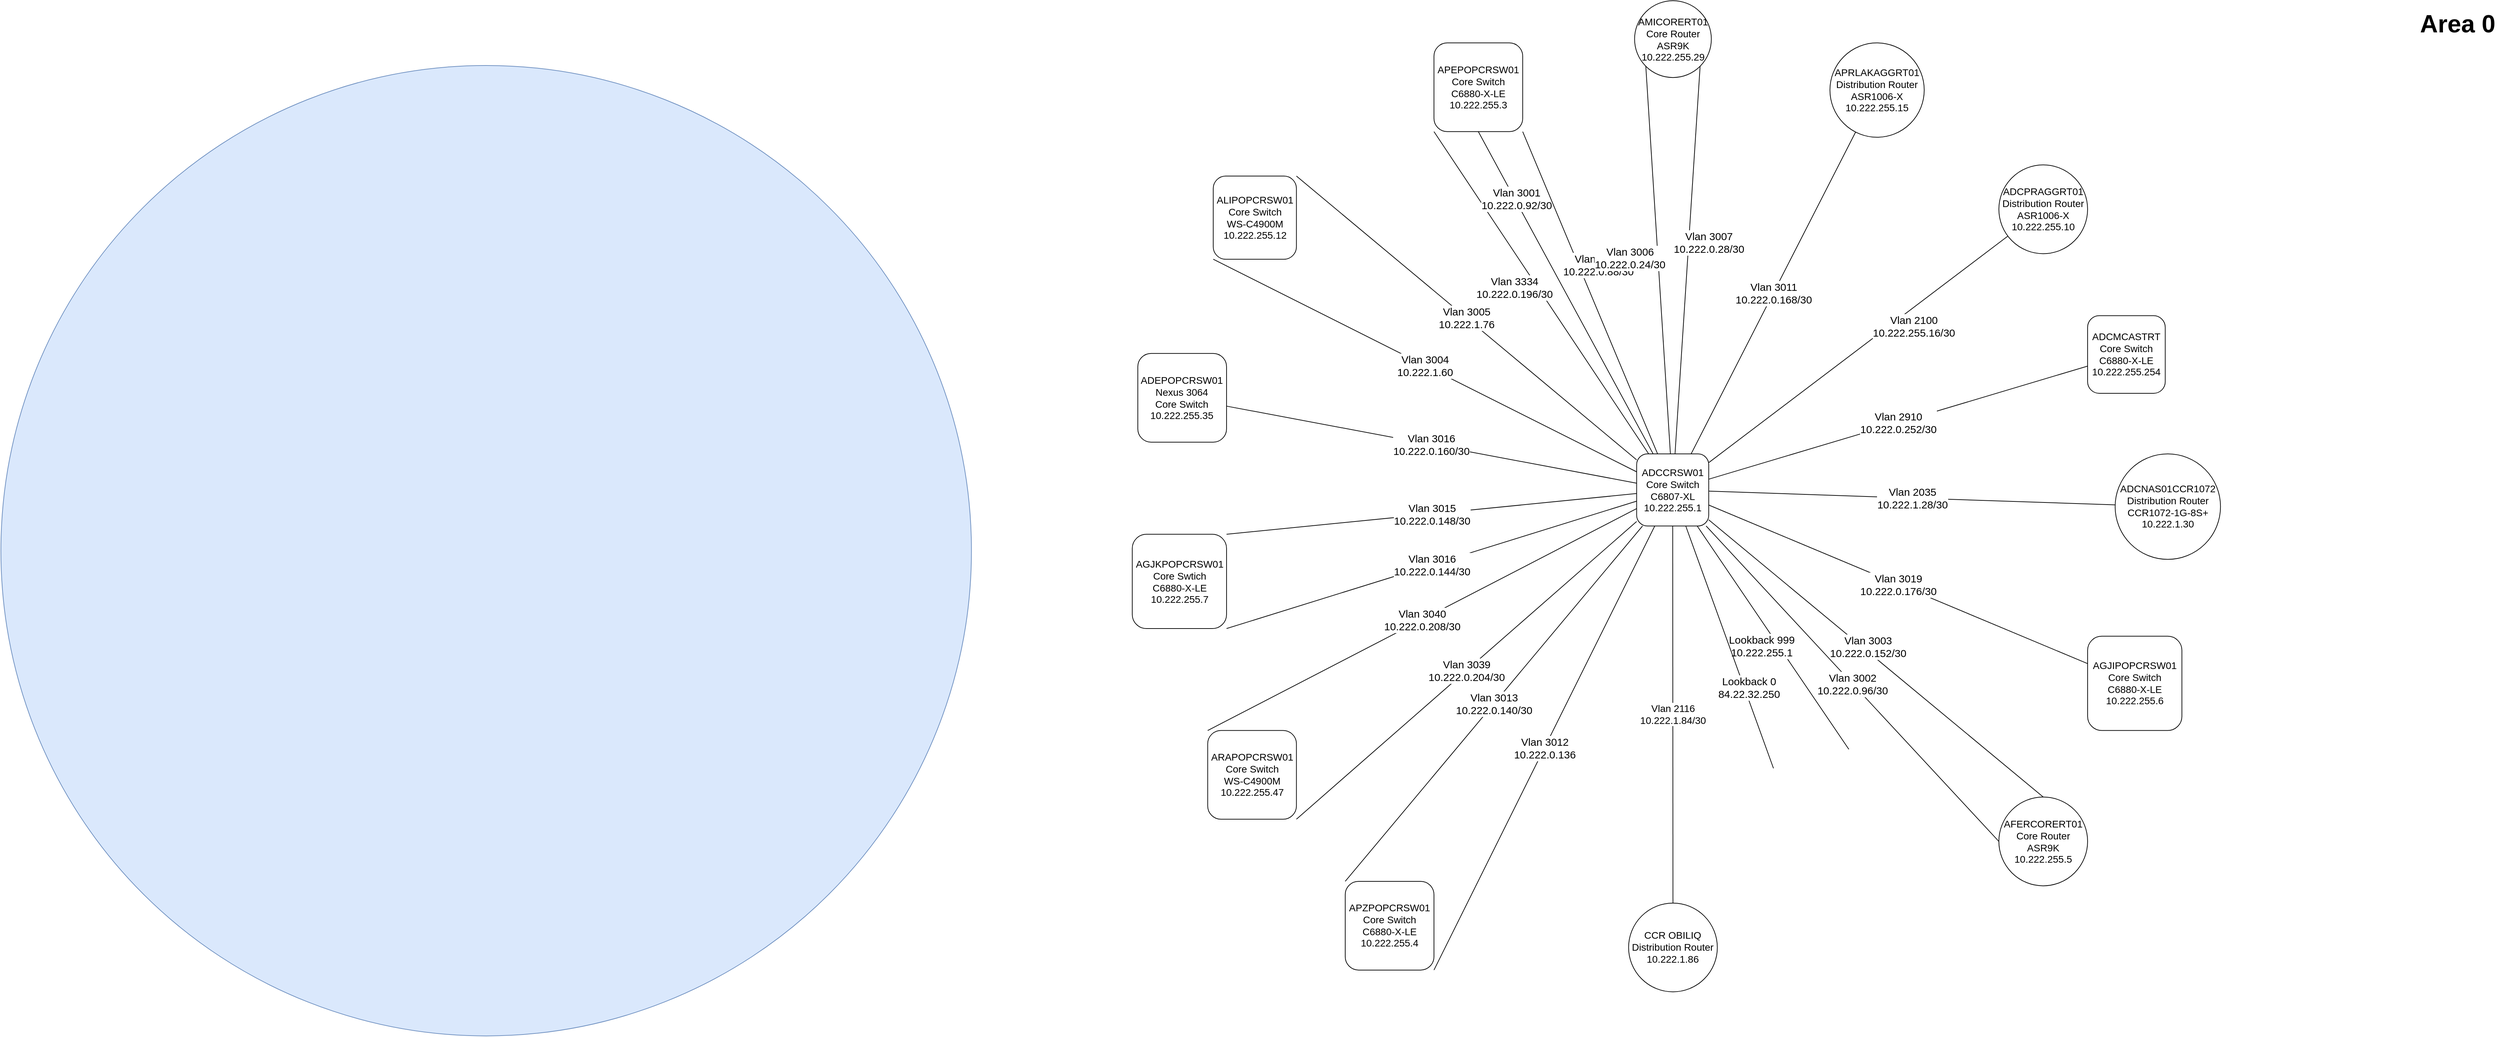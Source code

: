 <mxfile version="14.9.8" type="github" pages="4"><diagram name="Copy of Page-1" id="PNKfTO84UraI5VlmBbzj"><mxGraphModel dx="3760" dy="1589" grid="1" gridSize="26.772" guides="1" tooltips="1" connect="1" arrows="1" fold="1" page="1" pageScale="1" pageWidth="1169" pageHeight="827" background="none" math="0" shadow="0"><root><mxCell id="ORKnqvQOzYNj8s8dTXxT-0"/><mxCell id="ORKnqvQOzYNj8s8dTXxT-1" parent="ORKnqvQOzYNj8s8dTXxT-0"/><mxCell id="ORKnqvQOzYNj8s8dTXxT-2" value="" style="ellipse;whiteSpace=wrap;html=1;fontSize=14;fillColor=#dae8fc;strokeColor=#6c8ebf;rounded=1;" parent="ORKnqvQOzYNj8s8dTXxT-1" vertex="1"><mxGeometry x="-1793.7" y="-275" width="1377.95" height="1377.95" as="geometry"/></mxCell><mxCell id="ORKnqvQOzYNj8s8dTXxT-4" value="Vlan 3040&lt;br style=&quot;font-size: 15px;&quot;&gt;10.222.0.208/30" style="edgeStyle=none;orthogonalLoop=1;jettySize=auto;html=1;fontSize=15;entryX=0;entryY=0;entryDx=0;entryDy=0;endArrow=none;endFill=0;" parent="ORKnqvQOzYNj8s8dTXxT-1" source="ORKnqvQOzYNj8s8dTXxT-5" target="ORKnqvQOzYNj8s8dTXxT-9" edge="1"><mxGeometry relative="1" as="geometry"/></mxCell><mxCell id="ORKnqvQOzYNj8s8dTXxT-5" value="ADCCRSW01&lt;br style=&quot;font-size: 14px;&quot;&gt;Core Switch&lt;br style=&quot;font-size: 14px;&quot;&gt;C6807-XL&lt;br style=&quot;font-size: 14px;&quot;&gt;10.222.255.1" style="whiteSpace=wrap;html=1;aspect=fixed;fontSize=14;rounded=1;" parent="ORKnqvQOzYNj8s8dTXxT-1" vertex="1"><mxGeometry x="528.705" y="276.52" width="102.362" height="102.36" as="geometry"/></mxCell><mxCell id="ORKnqvQOzYNj8s8dTXxT-6" value="ADCPRAGGRT01&lt;br style=&quot;font-size: 14px;&quot;&gt;Distribution Router&lt;br style=&quot;font-size: 14px;&quot;&gt;ASR1006-X&lt;br style=&quot;font-size: 14px;&quot;&gt;10.222.255.10" style="ellipse;whiteSpace=wrap;html=1;aspect=fixed;fontSize=14;rounded=1;" parent="ORKnqvQOzYNj8s8dTXxT-1" vertex="1"><mxGeometry x="1043" y="-133.86" width="125.984" height="126.08" as="geometry"/></mxCell><mxCell id="ORKnqvQOzYNj8s8dTXxT-7" value="APEPOPCRSW01&lt;br style=&quot;font-size: 14px;&quot;&gt;Core Switch&lt;br style=&quot;font-size: 14px;&quot;&gt;C6880-X-LE&lt;br style=&quot;font-size: 14px;&quot;&gt;10.222.255.3" style="whiteSpace=wrap;html=1;aspect=fixed;fontSize=14;rounded=1;" parent="ORKnqvQOzYNj8s8dTXxT-1" vertex="1"><mxGeometry x="240.94" y="-307.08" width="125.984" height="125.98" as="geometry"/></mxCell><mxCell id="ORKnqvQOzYNj8s8dTXxT-8" value="Vlan 3334&lt;br style=&quot;font-size: 15px;&quot;&gt;10.222.0.196/30" style="edgeStyle=none;orthogonalLoop=1;jettySize=auto;html=1;fontSize=15;entryX=0;entryY=1;entryDx=0;entryDy=0;endArrow=none;endFill=0;" parent="ORKnqvQOzYNj8s8dTXxT-1" source="ORKnqvQOzYNj8s8dTXxT-5" target="ORKnqvQOzYNj8s8dTXxT-7" edge="1"><mxGeometry x="0.102" y="28" relative="1" as="geometry"><mxPoint x="590.39" y="382.011" as="sourcePoint"/><mxPoint x="320.39" y="138.14" as="targetPoint"/><mxPoint as="offset"/></mxGeometry></mxCell><mxCell id="ORKnqvQOzYNj8s8dTXxT-9" value="ARAPOPCRSW01&lt;br style=&quot;font-size: 14px;&quot;&gt;Core Switch&lt;br style=&quot;font-size: 14px;&quot;&gt;WS-C4900M&lt;br style=&quot;font-size: 14px;&quot;&gt;10.222.255.47" style="whiteSpace=wrap;html=1;aspect=fixed;fontSize=14;rounded=1;" parent="ORKnqvQOzYNj8s8dTXxT-1" vertex="1"><mxGeometry x="-80.31" y="669.29" width="125.984" height="125.98" as="geometry"/></mxCell><mxCell id="ORKnqvQOzYNj8s8dTXxT-10" value="Vlan 3039&lt;br style=&quot;font-size: 15px;&quot;&gt;10.222.0.204/30" style="edgeStyle=none;orthogonalLoop=1;jettySize=auto;html=1;fontSize=15;entryX=1;entryY=1;entryDx=0;entryDy=0;endArrow=none;endFill=0;" parent="ORKnqvQOzYNj8s8dTXxT-1" source="ORKnqvQOzYNj8s8dTXxT-5" target="ORKnqvQOzYNj8s8dTXxT-9" edge="1"><mxGeometry relative="1" as="geometry"><mxPoint x="610.39" y="498.14" as="sourcePoint"/><mxPoint x="290.39" y="498.14" as="targetPoint"/></mxGeometry></mxCell><mxCell id="ORKnqvQOzYNj8s8dTXxT-11" value="AGJIPOPCRSW01&lt;br style=&quot;font-size: 14px;&quot;&gt;Core Switch&lt;br style=&quot;font-size: 14px;&quot;&gt;C6880-X-LE&lt;br style=&quot;font-size: 14px;&quot;&gt;10.222.255.6" style="whiteSpace=wrap;html=1;aspect=fixed;fontSize=14;rounded=1;" parent="ORKnqvQOzYNj8s8dTXxT-1" vertex="1"><mxGeometry x="1169" y="535.43" width="133.858" height="133.86" as="geometry"/></mxCell><mxCell id="ORKnqvQOzYNj8s8dTXxT-12" value="Vlan 3016&lt;br style=&quot;font-size: 15px;&quot;&gt;10.222.0.160/30" style="edgeStyle=none;orthogonalLoop=1;jettySize=auto;html=1;fontSize=15;endArrow=none;endFill=0;" parent="ORKnqvQOzYNj8s8dTXxT-1" source="ORKnqvQOzYNj8s8dTXxT-13" target="ORKnqvQOzYNj8s8dTXxT-5" edge="1"><mxGeometry relative="1" as="geometry"/></mxCell><mxCell id="ORKnqvQOzYNj8s8dTXxT-13" value="ADEPOPCRSW01&lt;br style=&quot;font-size: 14px;&quot;&gt;Nexus 3064&lt;br style=&quot;font-size: 14px;&quot;&gt;Core Switch&lt;br style=&quot;font-size: 14px;&quot;&gt;10.222.255.35" style="whiteSpace=wrap;html=1;aspect=fixed;fontSize=14;rounded=1;" parent="ORKnqvQOzYNj8s8dTXxT-1" vertex="1"><mxGeometry x="-179.53" y="133.86" width="125.984" height="125.98" as="geometry"/></mxCell><mxCell id="ORKnqvQOzYNj8s8dTXxT-14" value="Vlan 3015&lt;br style=&quot;font-size: 15px;&quot;&gt;10.222.0.148/30" style="edgeStyle=none;orthogonalLoop=1;jettySize=auto;html=1;fontSize=15;exitX=1;exitY=0;exitDx=0;exitDy=0;endArrow=none;endFill=0;" parent="ORKnqvQOzYNj8s8dTXxT-1" source="ORKnqvQOzYNj8s8dTXxT-15" target="ORKnqvQOzYNj8s8dTXxT-5" edge="1"><mxGeometry relative="1" as="geometry"/></mxCell><mxCell id="ORKnqvQOzYNj8s8dTXxT-15" value="AGJKPOPCRSW01&lt;br style=&quot;font-size: 14px;&quot;&gt;Core Swtich&lt;br style=&quot;font-size: 14px;&quot;&gt;C6880-X-LE&lt;br style=&quot;font-size: 14px;&quot;&gt;10.222.255.7" style="whiteSpace=wrap;html=1;aspect=fixed;fontSize=14;rounded=1;" parent="ORKnqvQOzYNj8s8dTXxT-1" vertex="1"><mxGeometry x="-187.4" y="390.665" width="133.858" height="133.86" as="geometry"/></mxCell><mxCell id="ORKnqvQOzYNj8s8dTXxT-16" value="Vlan 3016&lt;br style=&quot;font-size: 15px;&quot;&gt;10.222.0.144/30" style="edgeStyle=none;orthogonalLoop=1;jettySize=auto;html=1;fontSize=15;exitX=1;exitY=1;exitDx=0;exitDy=0;endArrow=none;endFill=0;" parent="ORKnqvQOzYNj8s8dTXxT-1" source="ORKnqvQOzYNj8s8dTXxT-15" target="ORKnqvQOzYNj8s8dTXxT-5" edge="1"><mxGeometry relative="1" as="geometry"><mxPoint x="20.39" y="528.52" as="sourcePoint"/><mxPoint x="200.39" y="638.14" as="targetPoint"/></mxGeometry></mxCell><mxCell id="ORKnqvQOzYNj8s8dTXxT-17" value="Vlan 3013&lt;br style=&quot;font-size: 15px;&quot;&gt;10.222.0.140/30" style="edgeStyle=none;orthogonalLoop=1;jettySize=auto;html=1;exitX=0;exitY=0;exitDx=0;exitDy=0;fontSize=15;endArrow=none;endFill=0;" parent="ORKnqvQOzYNj8s8dTXxT-1" source="ORKnqvQOzYNj8s8dTXxT-19" target="ORKnqvQOzYNj8s8dTXxT-5" edge="1"><mxGeometry relative="1" as="geometry"/></mxCell><mxCell id="ORKnqvQOzYNj8s8dTXxT-18" value="Vlan 3012&lt;br style=&quot;font-size: 15px;&quot;&gt;10.222.0.136" style="edgeStyle=none;orthogonalLoop=1;jettySize=auto;html=1;exitX=1;exitY=1;exitDx=0;exitDy=0;fontSize=15;endArrow=none;endFill=0;" parent="ORKnqvQOzYNj8s8dTXxT-1" source="ORKnqvQOzYNj8s8dTXxT-19" target="ORKnqvQOzYNj8s8dTXxT-5" edge="1"><mxGeometry relative="1" as="geometry"/></mxCell><mxCell id="ORKnqvQOzYNj8s8dTXxT-19" value="APZPOPCRSW01&lt;br style=&quot;font-size: 14px;&quot;&gt;Core Switch&lt;br style=&quot;font-size: 14px;&quot;&gt;C6880-X-LE&lt;br style=&quot;font-size: 14px;&quot;&gt;10.222.255.4" style="whiteSpace=wrap;html=1;aspect=fixed;fontSize=14;rounded=1;" parent="ORKnqvQOzYNj8s8dTXxT-1" vertex="1"><mxGeometry x="114.96" y="883.465" width="125.984" height="125.98" as="geometry"/></mxCell><mxCell id="ORKnqvQOzYNj8s8dTXxT-20" value="APRLAKAGGRT01&lt;br style=&quot;font-size: 14px;&quot;&gt;Distribution Router&lt;br style=&quot;font-size: 14px;&quot;&gt;ASR1006-X&lt;br style=&quot;font-size: 14px;&quot;&gt;10.222.255.15" style="ellipse;whiteSpace=wrap;html=1;aspect=fixed;fontSize=14;rounded=1;" parent="ORKnqvQOzYNj8s8dTXxT-1" vertex="1"><mxGeometry x="803.15" y="-307.08" width="133.858" height="133.96" as="geometry"/></mxCell><mxCell id="ORKnqvQOzYNj8s8dTXxT-21" value="AMICORERT01&lt;br style=&quot;font-size: 14px;&quot;&gt;Core Router&lt;br style=&quot;font-size: 14px;&quot;&gt;ASR9K&lt;br style=&quot;font-size: 14px;&quot;&gt;10.222.255.29" style="ellipse;whiteSpace=wrap;html=1;aspect=fixed;fontSize=14;rounded=1;" parent="ORKnqvQOzYNj8s8dTXxT-1" vertex="1"><mxGeometry x="525.77" y="-367.0" width="109" height="109.08" as="geometry"/></mxCell><mxCell id="ORKnqvQOzYNj8s8dTXxT-22" value="Vlan 3005&lt;br style=&quot;font-size: 15px;&quot;&gt;10.222.1.76" style="edgeStyle=none;orthogonalLoop=1;jettySize=auto;html=1;exitX=1;exitY=0;exitDx=0;exitDy=0;fontSize=15;endArrow=none;endFill=0;" parent="ORKnqvQOzYNj8s8dTXxT-1" source="ORKnqvQOzYNj8s8dTXxT-24" target="ORKnqvQOzYNj8s8dTXxT-5" edge="1"><mxGeometry relative="1" as="geometry"/></mxCell><mxCell id="ORKnqvQOzYNj8s8dTXxT-23" value="Vlan 3004&lt;br style=&quot;font-size: 15px;&quot;&gt;10.222.1.60" style="edgeStyle=none;orthogonalLoop=1;jettySize=auto;html=1;exitX=0;exitY=1;exitDx=0;exitDy=0;fontSize=15;endArrow=none;endFill=0;" parent="ORKnqvQOzYNj8s8dTXxT-1" source="ORKnqvQOzYNj8s8dTXxT-24" target="ORKnqvQOzYNj8s8dTXxT-5" edge="1"><mxGeometry relative="1" as="geometry"/></mxCell><mxCell id="ORKnqvQOzYNj8s8dTXxT-24" value="ALIPOPCRSW01&lt;br style=&quot;font-size: 14px;&quot;&gt;Core Switch&lt;br style=&quot;font-size: 14px;&quot;&gt;WS-C4900M&lt;br style=&quot;font-size: 14px;&quot;&gt;10.222.255.12" style="whiteSpace=wrap;html=1;aspect=fixed;fontSize=14;rounded=1;" parent="ORKnqvQOzYNj8s8dTXxT-1" vertex="1"><mxGeometry x="-72.44" y="-118.0" width="118.11" height="118.11" as="geometry"/></mxCell><mxCell id="ORKnqvQOzYNj8s8dTXxT-25" value="AFERCORERT01&lt;br style=&quot;font-size: 14px;&quot;&gt;Core Router&lt;br style=&quot;font-size: 14px;&quot;&gt;ASR9K&lt;br style=&quot;font-size: 14px;&quot;&gt;10.222.255.5" style="ellipse;whiteSpace=wrap;html=1;aspect=fixed;fontSize=14;rounded=1;" parent="ORKnqvQOzYNj8s8dTXxT-1" vertex="1"><mxGeometry x="1043" y="763.74" width="125.984" height="126.08" as="geometry"/></mxCell><mxCell id="ORKnqvQOzYNj8s8dTXxT-26" value="ADCMCASTRT&lt;br style=&quot;font-size: 14px;&quot;&gt;Core Switch&lt;br style=&quot;font-size: 14px;&quot;&gt;C6880-X-LE&lt;br style=&quot;font-size: 14px;&quot;&gt;10.222.255.254" style="whiteSpace=wrap;html=1;aspect=fixed;fontSize=14;rounded=1;" parent="ORKnqvQOzYNj8s8dTXxT-1" vertex="1"><mxGeometry x="1168.98" y="80.31" width="110.236" height="110.24" as="geometry"/></mxCell><mxCell id="ORKnqvQOzYNj8s8dTXxT-27" style="edgeStyle=none;shape=link;orthogonalLoop=1;jettySize=auto;html=1;exitX=0;exitY=0;exitDx=0;exitDy=0;fontSize=9;" parent="ORKnqvQOzYNj8s8dTXxT-1" source="ORKnqvQOzYNj8s8dTXxT-25" target="ORKnqvQOzYNj8s8dTXxT-25" edge="1"><mxGeometry relative="1" as="geometry"/></mxCell><mxCell id="ORKnqvQOzYNj8s8dTXxT-28" value="ADCNAS01CCR1072&lt;br style=&quot;font-size: 14px;&quot;&gt;Distribution Router&lt;br style=&quot;font-size: 14px;&quot;&gt;CCR1072-1G-8S+&lt;br style=&quot;font-size: 14px;&quot;&gt;10.222.1.30" style="ellipse;whiteSpace=wrap;html=1;aspect=fixed;fontSize=14;rounded=1;" parent="ORKnqvQOzYNj8s8dTXxT-1" vertex="1"><mxGeometry x="1208.07" y="276.525" width="149.606" height="149.72" as="geometry"/></mxCell><mxCell id="ORKnqvQOzYNj8s8dTXxT-29" value="Vlan 3001&lt;br style=&quot;font-size: 15px;&quot;&gt;10.222.0.92/30" style="edgeStyle=none;orthogonalLoop=1;jettySize=auto;html=1;exitX=0.5;exitY=1;exitDx=0;exitDy=0;fontSize=15;endArrow=none;endFill=0;" parent="ORKnqvQOzYNj8s8dTXxT-1" source="ORKnqvQOzYNj8s8dTXxT-7" target="ORKnqvQOzYNj8s8dTXxT-5" edge="1"><mxGeometry x="-0.581" y="2" relative="1" as="geometry"><mxPoint x="-111.5" y="-13.277" as="sourcePoint"/><mxPoint x="720.39" y="322.018" as="targetPoint"/><mxPoint as="offset"/></mxGeometry></mxCell><mxCell id="ORKnqvQOzYNj8s8dTXxT-30" value="Vlan 3000&lt;br style=&quot;font-size: 15px;&quot;&gt;10.222.0.88/30" style="orthogonalLoop=1;jettySize=auto;html=1;fontSize=15;entryX=1;entryY=1;entryDx=0;entryDy=0;endArrow=none;endFill=0;" parent="ORKnqvQOzYNj8s8dTXxT-1" source="ORKnqvQOzYNj8s8dTXxT-5" target="ORKnqvQOzYNj8s8dTXxT-7" edge="1"><mxGeometry x="0.129" y="-26" relative="1" as="geometry"><mxPoint x="720.39" y="317.954" as="sourcePoint"/><mxPoint x="-111.5" y="-101.86" as="targetPoint"/><mxPoint as="offset"/></mxGeometry></mxCell><mxCell id="ORKnqvQOzYNj8s8dTXxT-31" value="Vlan 3006&lt;br style=&quot;font-size: 15px;&quot;&gt;10.222.0.24/30" style="edgeStyle=none;orthogonalLoop=1;jettySize=auto;html=1;fontSize=15;exitX=0;exitY=1;exitDx=0;exitDy=0;endArrow=none;endFill=0;" parent="ORKnqvQOzYNj8s8dTXxT-1" source="ORKnqvQOzYNj8s8dTXxT-21" target="ORKnqvQOzYNj8s8dTXxT-5" edge="1"><mxGeometry x="-0.022" y="-40" relative="1" as="geometry"><mxPoint x="547.671" y="-70.986" as="sourcePoint"/><mxPoint x="739.593" y="298.14" as="targetPoint"/><mxPoint as="offset"/></mxGeometry></mxCell><mxCell id="ORKnqvQOzYNj8s8dTXxT-32" value="Vlan 3007&lt;br style=&quot;font-size: 15px;&quot;&gt;10.222.0.28/30" style="edgeStyle=none;orthogonalLoop=1;jettySize=auto;html=1;fontSize=15;exitX=1;exitY=1;exitDx=0;exitDy=0;endArrow=none;endFill=0;" parent="ORKnqvQOzYNj8s8dTXxT-1" source="ORKnqvQOzYNj8s8dTXxT-21" target="ORKnqvQOzYNj8s8dTXxT-5" edge="1"><mxGeometry x="-0.097" y="28" relative="1" as="geometry"><mxPoint x="648.5" y="-112.76" as="sourcePoint"/><mxPoint x="750.464" y="298.14" as="targetPoint"/><mxPoint as="offset"/></mxGeometry></mxCell><mxCell id="ORKnqvQOzYNj8s8dTXxT-33" value="Vlan 3011&lt;br style=&quot;font-size: 15px;&quot;&gt;10.222.0.168/30" style="edgeStyle=none;orthogonalLoop=1;jettySize=auto;html=1;fontSize=15;endArrow=none;endFill=0;" parent="ORKnqvQOzYNj8s8dTXxT-1" source="ORKnqvQOzYNj8s8dTXxT-20" target="ORKnqvQOzYNj8s8dTXxT-5" edge="1"><mxGeometry relative="1" as="geometry"><mxPoint x="953.787" y="135.103" as="sourcePoint"/><mxPoint x="798.463" y="298.14" as="targetPoint"/></mxGeometry></mxCell><mxCell id="ORKnqvQOzYNj8s8dTXxT-34" style="orthogonalLoop=1;jettySize=auto;html=1;fontSize=15;endArrow=none;endFill=0;" parent="ORKnqvQOzYNj8s8dTXxT-1" source="ORKnqvQOzYNj8s8dTXxT-5" target="ORKnqvQOzYNj8s8dTXxT-6" edge="1"><mxGeometry relative="1" as="geometry"><mxPoint x="800.39" y="319.002" as="sourcePoint"/><mxPoint x="1106.154" y="172.707" as="targetPoint"/></mxGeometry></mxCell><mxCell id="ORKnqvQOzYNj8s8dTXxT-35" value="Vlan 2100&lt;br style=&quot;font-size: 15px;&quot;&gt;10.222.255.16/30" style="edgeLabel;html=1;align=center;verticalAlign=middle;resizable=0;points=[];fontSize=15;rounded=1;" parent="ORKnqvQOzYNj8s8dTXxT-34" vertex="1" connectable="0"><mxGeometry x="-0.532" y="-1" width="125.984" height="47.244" relative="1" as="geometry"><mxPoint x="128" y="-143" as="offset"/></mxGeometry></mxCell><mxCell id="ORKnqvQOzYNj8s8dTXxT-36" value="Vlan 2910&lt;br style=&quot;font-size: 15px;&quot;&gt;10.222.0.252/30" style="edgeStyle=none;orthogonalLoop=1;jettySize=auto;html=1;fontSize=15;endArrow=none;endFill=0;" parent="ORKnqvQOzYNj8s8dTXxT-1" source="ORKnqvQOzYNj8s8dTXxT-26" target="ORKnqvQOzYNj8s8dTXxT-5" edge="1"><mxGeometry relative="1" as="geometry"><mxPoint x="1190.39" y="264.949" as="sourcePoint"/><mxPoint x="800.39" y="331.331" as="targetPoint"/></mxGeometry></mxCell><mxCell id="ORKnqvQOzYNj8s8dTXxT-37" value="Vlan 2035&lt;br style=&quot;font-size: 15px;&quot;&gt;10.222.1.28/30" style="edgeStyle=none;orthogonalLoop=1;jettySize=auto;html=1;fontSize=15;endArrow=none;endFill=0;" parent="ORKnqvQOzYNj8s8dTXxT-1" source="ORKnqvQOzYNj8s8dTXxT-28" target="ORKnqvQOzYNj8s8dTXxT-5" edge="1"><mxGeometry relative="1" as="geometry"><mxPoint x="1171.076" y="402.26" as="sourcePoint"/><mxPoint x="800.39" y="344.374" as="targetPoint"/></mxGeometry></mxCell><mxCell id="ORKnqvQOzYNj8s8dTXxT-38" value="Vlan 3019&lt;br style=&quot;font-size: 15px;&quot;&gt;10.222.0.176/30" style="edgeStyle=none;orthogonalLoop=1;jettySize=auto;html=1;fontSize=15;endArrow=none;endFill=0;" parent="ORKnqvQOzYNj8s8dTXxT-1" source="ORKnqvQOzYNj8s8dTXxT-11" target="ORKnqvQOzYNj8s8dTXxT-5" edge="1"><mxGeometry relative="1" as="geometry"><mxPoint x="1130.39" y="613.28" as="sourcePoint"/><mxPoint x="800.39" y="367.885" as="targetPoint"/></mxGeometry></mxCell><mxCell id="ORKnqvQOzYNj8s8dTXxT-39" value="Vlan 3003&lt;br style=&quot;font-size: 15px;&quot;&gt;10.222.0.152/30" style="edgeStyle=none;orthogonalLoop=1;jettySize=auto;html=1;fontSize=15;exitX=0.5;exitY=0;exitDx=0;exitDy=0;endArrow=none;endFill=0;" parent="ORKnqvQOzYNj8s8dTXxT-1" source="ORKnqvQOzYNj8s8dTXxT-25" target="ORKnqvQOzYNj8s8dTXxT-5" edge="1"><mxGeometry x="0.063" y="-6" relative="1" as="geometry"><mxPoint x="1026.219" y="770.466" as="sourcePoint"/><mxPoint x="784.985" y="378.14" as="targetPoint"/><mxPoint as="offset"/></mxGeometry></mxCell><mxCell id="ORKnqvQOzYNj8s8dTXxT-40" value="Lookback 999&lt;br style=&quot;font-size: 15px;&quot;&gt;10.222.255.1" style="endArrow=none;html=1;fontSize=15;" parent="ORKnqvQOzYNj8s8dTXxT-1" target="ORKnqvQOzYNj8s8dTXxT-5" edge="1"><mxGeometry y="20" width="50" height="50" relative="1" as="geometry"><mxPoint x="830" y="696" as="sourcePoint"/><mxPoint x="640.99" y="400.25" as="targetPoint"/><mxPoint as="offset"/></mxGeometry></mxCell><mxCell id="ORKnqvQOzYNj8s8dTXxT-41" value="Vlan 3002&lt;br style=&quot;font-size: 15px;&quot;&gt;10.222.0.96/30" style="edgeStyle=none;orthogonalLoop=1;jettySize=auto;html=1;exitX=0;exitY=0.5;exitDx=0;exitDy=0;fontSize=15;endArrow=none;endFill=0;" parent="ORKnqvQOzYNj8s8dTXxT-1" source="ORKnqvQOzYNj8s8dTXxT-25" target="ORKnqvQOzYNj8s8dTXxT-5" edge="1"><mxGeometry relative="1" as="geometry"><mxPoint x="925.39" y="812.24" as="sourcePoint"/><mxPoint x="774.311" y="378.14" as="targetPoint"/></mxGeometry></mxCell><mxCell id="ORKnqvQOzYNj8s8dTXxT-42" value="Area 0" style="text;html=1;align=center;verticalAlign=middle;resizable=0;points=[];autosize=1;strokeColor=none;fontSize=35;fontStyle=1;rounded=1;" parent="ORKnqvQOzYNj8s8dTXxT-1" vertex="1"><mxGeometry x="1635" y="-362.2" width="118.11" height="55.118" as="geometry"/></mxCell><mxCell id="ORKnqvQOzYNj8s8dTXxT-43" value="Lookback 0&lt;br style=&quot;font-size: 15px;&quot;&gt;84.22.32.250" style="endArrow=none;html=1;fontSize=15;" parent="ORKnqvQOzYNj8s8dTXxT-1" target="ORKnqvQOzYNj8s8dTXxT-5" edge="1"><mxGeometry x="-0.343" y="-6" width="50" height="50" relative="1" as="geometry"><mxPoint x="723" y="723" as="sourcePoint"/><mxPoint x="638.505" y="448.14" as="targetPoint"/><mxPoint as="offset"/></mxGeometry></mxCell><mxCell id="ORKnqvQOzYNj8s8dTXxT-44" value="Vlan 2116&lt;br&gt;10.222.1.84/30" style="edgeStyle=none;orthogonalLoop=1;jettySize=auto;html=1;exitX=0.5;exitY=0;exitDx=0;exitDy=0;fontSize=14;endArrow=none;endFill=0;" parent="ORKnqvQOzYNj8s8dTXxT-1" source="ORKnqvQOzYNj8s8dTXxT-45" target="ORKnqvQOzYNj8s8dTXxT-5" edge="1"><mxGeometry relative="1" as="geometry"/></mxCell><mxCell id="ORKnqvQOzYNj8s8dTXxT-45" value="CCR OBILIQ&lt;br&gt;Distribution Router&lt;br&gt;10.222.1.86" style="ellipse;whiteSpace=wrap;html=1;aspect=fixed;fontSize=14;rounded=1;" parent="ORKnqvQOzYNj8s8dTXxT-1" vertex="1"><mxGeometry x="517.28" y="914.38" width="125.984" height="125.98" as="geometry"/></mxCell></root></mxGraphModel></diagram><diagram id="1CNU6SGdHa6zKy0ffBm1" name="show ip protocols"><mxGraphModel dx="3143" dy="1916" grid="1" gridSize="10" guides="1" tooltips="1" connect="1" arrows="1" fold="1" page="1" pageScale="1" pageWidth="1169" pageHeight="827" math="0" shadow="0"><root><mxCell id="0"/><mxCell id="1" parent="0"/><mxCell id="qFPtpBpmTamMm0ohp9KP-70" value="" style="ellipse;whiteSpace=wrap;html=1;fontSize=14;fillColor=#f8cecc;rotation=-90;strokeColor=#b85450;" parent="1" vertex="1"><mxGeometry x="-20.34" y="715.57" width="887.06" height="220.9" as="geometry"/></mxCell><mxCell id="qFPtpBpmTamMm0ohp9KP-15" value="Vlan 3040&lt;br style=&quot;font-size: 15px;&quot;&gt;10.222.0.208/30" style="edgeStyle=none;rounded=0;orthogonalLoop=1;jettySize=auto;html=1;fontSize=15;entryX=0;entryY=0;entryDx=0;entryDy=0;endArrow=none;endFill=0;" parent="1" source="qFPtpBpmTamMm0ohp9KP-2" target="qFPtpBpmTamMm0ohp9KP-14" edge="1"><mxGeometry relative="1" as="geometry"/></mxCell><mxCell id="qFPtpBpmTamMm0ohp9KP-2" value="ADCCRSW01&lt;br style=&quot;font-size: 14px;&quot;&gt;Core Switch&lt;br style=&quot;font-size: 14px;&quot;&gt;C6807-XL&lt;br style=&quot;font-size: 14px;&quot;&gt;10.222.255.1" style="whiteSpace=wrap;html=1;aspect=fixed;fontSize=14;" parent="1" vertex="1"><mxGeometry x="340.32" y="230.32" width="157.48" height="157.48" as="geometry"/></mxCell><mxCell id="qFPtpBpmTamMm0ohp9KP-7" value="ADCPRAGGRT01&lt;br style=&quot;font-size: 14px;&quot;&gt;Distribution Router&lt;br style=&quot;font-size: 14px;&quot;&gt;ASR1006-X&lt;br style=&quot;font-size: 14px;&quot;&gt;10.222.255.10" style="ellipse;whiteSpace=wrap;html=1;aspect=fixed;fontSize=14;" parent="1" vertex="1"><mxGeometry x="1040" y="-158" width="157.48" height="157.6" as="geometry"/></mxCell><mxCell id="qFPtpBpmTamMm0ohp9KP-11" value="APEPOPCRSW01&lt;br style=&quot;font-size: 14px;&quot;&gt;Core Switch&lt;br style=&quot;font-size: 14px;&quot;&gt;C6880-X-LE&lt;br style=&quot;font-size: 14px;&quot;&gt;10.222.255.3" style="whiteSpace=wrap;html=1;aspect=fixed;fontSize=14;" parent="1" vertex="1"><mxGeometry x="200" y="-520" width="118.11" height="118.11" as="geometry"/></mxCell><mxCell id="qFPtpBpmTamMm0ohp9KP-13" value="Vlan 3334&lt;br style=&quot;font-size: 15px;&quot;&gt;10.222.0.196/30" style="edgeStyle=none;rounded=0;orthogonalLoop=1;jettySize=auto;html=1;fontSize=15;entryX=0;entryY=1;entryDx=0;entryDy=0;endArrow=none;endFill=0;" parent="1" source="qFPtpBpmTamMm0ohp9KP-2" target="qFPtpBpmTamMm0ohp9KP-11" edge="1"><mxGeometry x="0.102" y="28" relative="1" as="geometry"><mxPoint x="430" y="363.871" as="sourcePoint"/><mxPoint x="160" y="120" as="targetPoint"/><mxPoint as="offset"/></mxGeometry></mxCell><mxCell id="qFPtpBpmTamMm0ohp9KP-14" value="ARAPOPCRSW01&lt;br style=&quot;font-size: 14px;&quot;&gt;Core Switch&lt;br style=&quot;font-size: 14px;&quot;&gt;WS-C4900M&lt;br style=&quot;font-size: 14px;&quot;&gt;10.222.255.47" style="whiteSpace=wrap;html=1;aspect=fixed;fontSize=14;" parent="1" vertex="1"><mxGeometry x="-410" y="660" width="118.11" height="118.11" as="geometry"/></mxCell><mxCell id="qFPtpBpmTamMm0ohp9KP-16" value="Vlan 3039&lt;br style=&quot;font-size: 15px;&quot;&gt;10.222.0.204/30" style="edgeStyle=none;rounded=0;orthogonalLoop=1;jettySize=auto;html=1;fontSize=15;entryX=1;entryY=1;entryDx=0;entryDy=0;endArrow=none;endFill=0;" parent="1" source="qFPtpBpmTamMm0ohp9KP-2" target="qFPtpBpmTamMm0ohp9KP-14" edge="1"><mxGeometry relative="1" as="geometry"><mxPoint x="450" y="480" as="sourcePoint"/><mxPoint x="130" y="480" as="targetPoint"/></mxGeometry></mxCell><mxCell id="qFPtpBpmTamMm0ohp9KP-17" value="AGJIPOPCRSW01&lt;br style=&quot;font-size: 14px;&quot;&gt;Core Switch&lt;br style=&quot;font-size: 14px;&quot;&gt;C6880-X-LE&lt;br style=&quot;font-size: 14px;&quot;&gt;10.222.255.6" style="whiteSpace=wrap;html=1;aspect=fixed;fontSize=14;" parent="1" vertex="1"><mxGeometry x="1120" y="440" width="118.11" height="118.11" as="geometry"/></mxCell><mxCell id="qFPtpBpmTamMm0ohp9KP-21" value="Vlan 3016&lt;br style=&quot;font-size: 15px;&quot;&gt;10.222.0.160/30" style="edgeStyle=none;rounded=0;orthogonalLoop=1;jettySize=auto;html=1;fontSize=15;endArrow=none;endFill=0;" parent="1" source="qFPtpBpmTamMm0ohp9KP-20" target="qFPtpBpmTamMm0ohp9KP-2" edge="1"><mxGeometry relative="1" as="geometry"/></mxCell><mxCell id="qFPtpBpmTamMm0ohp9KP-20" value="ADEPOPCRSW01&lt;br style=&quot;font-size: 14px;&quot;&gt;Nexus 3064&lt;br style=&quot;font-size: 14px;&quot;&gt;Core Switch&lt;br style=&quot;font-size: 14px;&quot;&gt;10.222.255.35" style="whiteSpace=wrap;html=1;aspect=fixed;fontSize=14;" parent="1" vertex="1"><mxGeometry x="-490" y="-60" width="118.11" height="118.11" as="geometry"/></mxCell><mxCell id="qFPtpBpmTamMm0ohp9KP-24" value="Vlan 3015&lt;br style=&quot;font-size: 15px;&quot;&gt;10.222.0.148/30" style="edgeStyle=none;rounded=0;orthogonalLoop=1;jettySize=auto;html=1;fontSize=15;exitX=1;exitY=0;exitDx=0;exitDy=0;endArrow=none;endFill=0;" parent="1" source="qFPtpBpmTamMm0ohp9KP-22" target="qFPtpBpmTamMm0ohp9KP-2" edge="1"><mxGeometry relative="1" as="geometry"/></mxCell><mxCell id="qFPtpBpmTamMm0ohp9KP-22" value="AGJKPOPCRSW01&lt;br style=&quot;font-size: 14px;&quot;&gt;Core Swtich&lt;br style=&quot;font-size: 14px;&quot;&gt;C6880-X-LE&lt;br style=&quot;font-size: 14px;&quot;&gt;10.222.255.7" style="whiteSpace=wrap;html=1;aspect=fixed;fontSize=14;" parent="1" vertex="1"><mxGeometry x="-550" y="250" width="118.11" height="118.11" as="geometry"/></mxCell><mxCell id="qFPtpBpmTamMm0ohp9KP-25" value="Vlan 3014&lt;br style=&quot;font-size: 15px&quot;&gt;10.222.0.144/30" style="edgeStyle=none;rounded=0;orthogonalLoop=1;jettySize=auto;html=1;fontSize=15;exitX=1;exitY=1;exitDx=0;exitDy=0;endArrow=none;endFill=0;" parent="1" source="qFPtpBpmTamMm0ohp9KP-22" target="qFPtpBpmTamMm0ohp9KP-2" edge="1"><mxGeometry relative="1" as="geometry"><mxPoint x="-140" y="510.38" as="sourcePoint"/><mxPoint x="40" y="620" as="targetPoint"/></mxGeometry></mxCell><mxCell id="qFPtpBpmTamMm0ohp9KP-27" value="Vlan 3013&lt;br style=&quot;font-size: 15px;&quot;&gt;10.222.0.140/30" style="edgeStyle=none;rounded=0;orthogonalLoop=1;jettySize=auto;html=1;exitX=0;exitY=0;exitDx=0;exitDy=0;fontSize=15;endArrow=none;endFill=0;" parent="1" source="qFPtpBpmTamMm0ohp9KP-26" target="qFPtpBpmTamMm0ohp9KP-2" edge="1"><mxGeometry relative="1" as="geometry"/></mxCell><mxCell id="qFPtpBpmTamMm0ohp9KP-28" value="Vlan 3012&lt;br style=&quot;font-size: 15px;&quot;&gt;10.222.0.136" style="edgeStyle=none;rounded=0;orthogonalLoop=1;jettySize=auto;html=1;exitX=1;exitY=1;exitDx=0;exitDy=0;fontSize=15;endArrow=none;endFill=0;" parent="1" source="qFPtpBpmTamMm0ohp9KP-26" target="qFPtpBpmTamMm0ohp9KP-2" edge="1"><mxGeometry relative="1" as="geometry"/></mxCell><mxCell id="qFPtpBpmTamMm0ohp9KP-26" value="APZPOPCRSW01&lt;br style=&quot;font-size: 14px;&quot;&gt;Core Switch&lt;br style=&quot;font-size: 14px;&quot;&gt;C6880-X-LE&lt;br style=&quot;font-size: 14px;&quot;&gt;10.222.255.4" style="whiteSpace=wrap;html=1;aspect=fixed;fontSize=14;" parent="1" vertex="1"><mxGeometry x="-190" y="1000" width="118.11" height="118.11" as="geometry"/></mxCell><mxCell id="qFPtpBpmTamMm0ohp9KP-30" value="APRLAKAGGRT01&lt;br style=&quot;font-size: 14px;&quot;&gt;Distribution Router&lt;br style=&quot;font-size: 14px;&quot;&gt;ASR1006-X&lt;br style=&quot;font-size: 14px;&quot;&gt;10.222.255.15" style="ellipse;whiteSpace=wrap;html=1;aspect=fixed;fontSize=14;" parent="1" vertex="1"><mxGeometry x="880" y="-310" width="118.11" height="118.2" as="geometry"/></mxCell><mxCell id="qFPtpBpmTamMm0ohp9KP-32" value="AMICORERT01&lt;br style=&quot;font-size: 14px;&quot;&gt;Core Router&lt;br style=&quot;font-size: 14px;&quot;&gt;ASR9K&lt;br style=&quot;font-size: 14px;&quot;&gt;10.222.255.29" style="ellipse;whiteSpace=wrap;html=1;aspect=fixed;fontSize=14;" parent="1" vertex="1"><mxGeometry x="650" y="-438.2" width="118.11" height="118.2" as="geometry"/></mxCell><mxCell id="qFPtpBpmTamMm0ohp9KP-36" value="Vlan 3005&lt;br style=&quot;font-size: 15px;&quot;&gt;10.222.1.76" style="edgeStyle=none;rounded=0;orthogonalLoop=1;jettySize=auto;html=1;exitX=1;exitY=0;exitDx=0;exitDy=0;fontSize=15;endArrow=none;endFill=0;" parent="1" source="qFPtpBpmTamMm0ohp9KP-35" target="qFPtpBpmTamMm0ohp9KP-2" edge="1"><mxGeometry relative="1" as="geometry"/></mxCell><mxCell id="qFPtpBpmTamMm0ohp9KP-37" value="Vlan 3004&lt;br style=&quot;font-size: 15px;&quot;&gt;10.222.1.60" style="edgeStyle=none;rounded=0;orthogonalLoop=1;jettySize=auto;html=1;exitX=0;exitY=1;exitDx=0;exitDy=0;fontSize=15;endArrow=none;endFill=0;" parent="1" source="qFPtpBpmTamMm0ohp9KP-35" target="qFPtpBpmTamMm0ohp9KP-2" edge="1"><mxGeometry relative="1" as="geometry"/></mxCell><mxCell id="qFPtpBpmTamMm0ohp9KP-35" value="ALIPOPCRSW01&lt;br style=&quot;font-size: 14px;&quot;&gt;Core Switch&lt;br style=&quot;font-size: 14px;&quot;&gt;WS-C4900M&lt;br style=&quot;font-size: 14px;&quot;&gt;10.222.255.12" style="whiteSpace=wrap;html=1;aspect=fixed;fontSize=14;" parent="1" vertex="1"><mxGeometry x="-240" y="-310" width="118.11" height="118.11" as="geometry"/></mxCell><mxCell id="qFPtpBpmTamMm0ohp9KP-38" value="AFERCORERT01&lt;br style=&quot;font-size: 14px;&quot;&gt;Core Router&lt;br style=&quot;font-size: 14px;&quot;&gt;ASR9K&lt;br style=&quot;font-size: 14px;&quot;&gt;10.222.255.5" style="ellipse;whiteSpace=wrap;html=1;aspect=fixed;fontSize=14;" parent="1" vertex="1"><mxGeometry x="960" y="690" width="118.11" height="118.2" as="geometry"/></mxCell><mxCell id="qFPtpBpmTamMm0ohp9KP-42" value="ADCMCASTRT&lt;br style=&quot;font-size: 14px;&quot;&gt;Core Switch&lt;br style=&quot;font-size: 14px;&quot;&gt;C6880-X-LE&lt;br style=&quot;font-size: 14px;&quot;&gt;10.222.255.254" style="whiteSpace=wrap;html=1;aspect=fixed;fontSize=14;" parent="1" vertex="1"><mxGeometry x="1110" y="58.11" width="118.11" height="118.11" as="geometry"/></mxCell><mxCell id="qFPtpBpmTamMm0ohp9KP-44" style="edgeStyle=none;shape=link;rounded=0;orthogonalLoop=1;jettySize=auto;html=1;exitX=0;exitY=0;exitDx=0;exitDy=0;fontSize=9;" parent="1" source="qFPtpBpmTamMm0ohp9KP-38" target="qFPtpBpmTamMm0ohp9KP-38" edge="1"><mxGeometry relative="1" as="geometry"/></mxCell><mxCell id="qFPtpBpmTamMm0ohp9KP-45" value="ADCNAS01CCR1072&lt;br style=&quot;font-size: 14px;&quot;&gt;Distribution Router&lt;br style=&quot;font-size: 14px;&quot;&gt;CCR1072-1G-8S+&lt;br style=&quot;font-size: 14px;&quot;&gt;10.222.1.30" style="ellipse;whiteSpace=wrap;html=1;aspect=fixed;fontSize=14;" parent="1" vertex="1"><mxGeometry x="1169" y="240" width="157.48" height="157.6" as="geometry"/></mxCell><mxCell id="qFPtpBpmTamMm0ohp9KP-47" value="Vlan 3001&lt;br style=&quot;font-size: 15px;&quot;&gt;10.222.0.92/30" style="edgeStyle=none;rounded=0;orthogonalLoop=1;jettySize=auto;html=1;exitX=0.5;exitY=1;exitDx=0;exitDy=0;fontSize=15;endArrow=none;endFill=0;" parent="1" source="qFPtpBpmTamMm0ohp9KP-11" target="qFPtpBpmTamMm0ohp9KP-2" edge="1"><mxGeometry x="-0.581" y="2" relative="1" as="geometry"><mxPoint x="-271.89" y="-31.417" as="sourcePoint"/><mxPoint x="560" y="303.878" as="targetPoint"/><mxPoint as="offset"/></mxGeometry></mxCell><mxCell id="qFPtpBpmTamMm0ohp9KP-48" value="Vlan 3000&lt;br style=&quot;font-size: 15px;&quot;&gt;10.222.0.88/30" style="rounded=0;orthogonalLoop=1;jettySize=auto;html=1;fontSize=15;entryX=1;entryY=1;entryDx=0;entryDy=0;endArrow=none;endFill=0;" parent="1" source="qFPtpBpmTamMm0ohp9KP-2" target="qFPtpBpmTamMm0ohp9KP-11" edge="1"><mxGeometry x="0.129" y="-26" relative="1" as="geometry"><mxPoint x="560" y="299.814" as="sourcePoint"/><mxPoint x="-271.89" y="-120" as="targetPoint"/><mxPoint as="offset"/></mxGeometry></mxCell><mxCell id="qFPtpBpmTamMm0ohp9KP-49" value="Vlan 3006&lt;br style=&quot;font-size: 15px;&quot;&gt;10.222.0.24/30" style="edgeStyle=none;rounded=0;orthogonalLoop=1;jettySize=auto;html=1;fontSize=15;exitX=0;exitY=0.5;exitDx=0;exitDy=0;endArrow=none;endFill=0;" parent="1" source="qFPtpBpmTamMm0ohp9KP-32" target="qFPtpBpmTamMm0ohp9KP-2" edge="1"><mxGeometry x="-0.022" y="-40" relative="1" as="geometry"><mxPoint x="387.281" y="-89.126" as="sourcePoint"/><mxPoint x="579.203" y="280" as="targetPoint"/><mxPoint as="offset"/></mxGeometry></mxCell><mxCell id="qFPtpBpmTamMm0ohp9KP-50" value="Vlan 3007&lt;br style=&quot;font-size: 15px;&quot;&gt;10.222.0.28/30" style="edgeStyle=none;rounded=0;orthogonalLoop=1;jettySize=auto;html=1;fontSize=15;exitX=1;exitY=1;exitDx=0;exitDy=0;endArrow=none;endFill=0;" parent="1" source="qFPtpBpmTamMm0ohp9KP-32" target="qFPtpBpmTamMm0ohp9KP-2" edge="1"><mxGeometry x="-0.097" y="28" relative="1" as="geometry"><mxPoint x="488.11" y="-130.9" as="sourcePoint"/><mxPoint x="590.074" y="280" as="targetPoint"/><mxPoint as="offset"/></mxGeometry></mxCell><mxCell id="qFPtpBpmTamMm0ohp9KP-51" value="Vlan 3011&lt;br style=&quot;font-size: 15px;&quot;&gt;10.222.0.168/30" style="edgeStyle=none;rounded=0;orthogonalLoop=1;jettySize=auto;html=1;fontSize=15;endArrow=none;endFill=0;" parent="1" source="qFPtpBpmTamMm0ohp9KP-30" target="qFPtpBpmTamMm0ohp9KP-2" edge="1"><mxGeometry relative="1" as="geometry"><mxPoint x="793.397" y="116.963" as="sourcePoint"/><mxPoint x="638.073" y="280" as="targetPoint"/></mxGeometry></mxCell><mxCell id="qFPtpBpmTamMm0ohp9KP-52" style="rounded=0;orthogonalLoop=1;jettySize=auto;html=1;fontSize=15;endArrow=none;endFill=0;" parent="1" source="qFPtpBpmTamMm0ohp9KP-2" target="qFPtpBpmTamMm0ohp9KP-7" edge="1"><mxGeometry relative="1" as="geometry"><mxPoint x="640" y="300.862" as="sourcePoint"/><mxPoint x="945.764" y="154.567" as="targetPoint"/></mxGeometry></mxCell><mxCell id="qFPtpBpmTamMm0ohp9KP-53" value="Vlan 2100&lt;br style=&quot;font-size: 15px;&quot;&gt;10.222.255.16/30" style="edgeLabel;html=1;align=center;verticalAlign=middle;resizable=0;points=[];fontSize=15;" parent="qFPtpBpmTamMm0ohp9KP-52" vertex="1" connectable="0"><mxGeometry x="-0.532" y="-1" relative="1" as="geometry"><mxPoint x="114" y="-150" as="offset"/></mxGeometry></mxCell><mxCell id="qFPtpBpmTamMm0ohp9KP-54" value="Vlan 2910&lt;br style=&quot;font-size: 15px;&quot;&gt;10.222.0.252/30" style="edgeStyle=none;rounded=0;orthogonalLoop=1;jettySize=auto;html=1;fontSize=15;endArrow=none;endFill=0;" parent="1" source="qFPtpBpmTamMm0ohp9KP-42" target="qFPtpBpmTamMm0ohp9KP-2" edge="1"><mxGeometry relative="1" as="geometry"><mxPoint x="1030" y="246.809" as="sourcePoint"/><mxPoint x="640" y="313.191" as="targetPoint"/></mxGeometry></mxCell><mxCell id="qFPtpBpmTamMm0ohp9KP-55" value="Vlan 2035&lt;br style=&quot;font-size: 15px;&quot;&gt;10.222.1.28/30" style="edgeStyle=none;rounded=0;orthogonalLoop=1;jettySize=auto;html=1;fontSize=15;endArrow=none;endFill=0;" parent="1" source="qFPtpBpmTamMm0ohp9KP-45" target="qFPtpBpmTamMm0ohp9KP-2" edge="1"><mxGeometry relative="1" as="geometry"><mxPoint x="1010.686" y="384.12" as="sourcePoint"/><mxPoint x="640" y="326.234" as="targetPoint"/></mxGeometry></mxCell><mxCell id="qFPtpBpmTamMm0ohp9KP-56" value="Vlan 3019&lt;br style=&quot;font-size: 15px;&quot;&gt;10.222.0.176/30" style="edgeStyle=none;rounded=0;orthogonalLoop=1;jettySize=auto;html=1;fontSize=15;endArrow=none;endFill=0;" parent="1" source="qFPtpBpmTamMm0ohp9KP-17" target="qFPtpBpmTamMm0ohp9KP-2" edge="1"><mxGeometry relative="1" as="geometry"><mxPoint x="970" y="595.14" as="sourcePoint"/><mxPoint x="640" y="349.745" as="targetPoint"/></mxGeometry></mxCell><mxCell id="qFPtpBpmTamMm0ohp9KP-57" value="Vlan 3003&lt;br style=&quot;font-size: 15px;&quot;&gt;10.222.0.152/30" style="edgeStyle=none;rounded=0;orthogonalLoop=1;jettySize=auto;html=1;fontSize=15;exitX=0.5;exitY=0;exitDx=0;exitDy=0;endArrow=none;endFill=0;" parent="1" source="qFPtpBpmTamMm0ohp9KP-38" target="qFPtpBpmTamMm0ohp9KP-2" edge="1"><mxGeometry x="0.063" y="-6" relative="1" as="geometry"><mxPoint x="865.829" y="752.326" as="sourcePoint"/><mxPoint x="624.595" y="360" as="targetPoint"/><mxPoint as="offset"/></mxGeometry></mxCell><mxCell id="qFPtpBpmTamMm0ohp9KP-58" value="Lookback 999&lt;br style=&quot;font-size: 15px;&quot;&gt;10.222.255.1" style="endArrow=none;html=1;fontSize=15;endFill=0;" parent="1" target="qFPtpBpmTamMm0ohp9KP-2" edge="1"><mxGeometry x="-0.207" y="3" width="50" height="50" relative="1" as="geometry"><mxPoint x="663" y="604" as="sourcePoint"/><mxPoint x="480.6" y="382.11" as="targetPoint"/><mxPoint as="offset"/></mxGeometry></mxCell><mxCell id="qFPtpBpmTamMm0ohp9KP-59" value="Vlan 3002&lt;br style=&quot;font-size: 15px;&quot;&gt;10.222.0.96/30" style="edgeStyle=none;rounded=0;orthogonalLoop=1;jettySize=auto;html=1;exitX=0;exitY=1;exitDx=0;exitDy=0;fontSize=15;endArrow=none;endFill=0;" parent="1" source="qFPtpBpmTamMm0ohp9KP-38" target="qFPtpBpmTamMm0ohp9KP-2" edge="1"><mxGeometry relative="1" as="geometry"><mxPoint x="765.0" y="794.1" as="sourcePoint"/><mxPoint x="613.921" y="360" as="targetPoint"/></mxGeometry></mxCell><mxCell id="qFPtpBpmTamMm0ohp9KP-66" value="Area 0" style="text;html=1;align=center;verticalAlign=middle;resizable=0;points=[];autosize=1;strokeColor=none;fontSize=35;fontStyle=1" parent="1" vertex="1"><mxGeometry x="420" y="-325" width="120" height="50" as="geometry"/></mxCell><mxCell id="qFPtpBpmTamMm0ohp9KP-3" value="Lookback 0&lt;br style=&quot;font-size: 15px;&quot;&gt;84.22.32.250" style="endArrow=none;html=1;fontSize=15;" parent="1" target="qFPtpBpmTamMm0ohp9KP-2" edge="1"><mxGeometry x="-0.567" y="-2" width="50" height="50" relative="1" as="geometry"><mxPoint x="598.11" y="660" as="sourcePoint"/><mxPoint x="478.115" y="430" as="targetPoint"/><mxPoint as="offset"/></mxGeometry></mxCell><mxCell id="qFPtpBpmTamMm0ohp9KP-68" value="Vlan 2116&lt;br style=&quot;font-size: 15px;&quot;&gt;10.222.1.84/30" style="edgeStyle=none;rounded=0;orthogonalLoop=1;jettySize=auto;html=1;exitX=0.5;exitY=0;exitDx=0;exitDy=0;fontSize=15;endArrow=none;endFill=0;" parent="1" source="qFPtpBpmTamMm0ohp9KP-67" target="qFPtpBpmTamMm0ohp9KP-2" edge="1"><mxGeometry relative="1" as="geometry"/></mxCell><mxCell id="qFPtpBpmTamMm0ohp9KP-67" value="CCR OBILIQ&lt;br&gt;Distribution Router&lt;br&gt;10.222.1.86" style="ellipse;whiteSpace=wrap;html=1;aspect=fixed;fontSize=14;" parent="1" vertex="1"><mxGeometry x="364.14" y="1130" width="118.11" height="118.11" as="geometry"/></mxCell><mxCell id="JWm6oE-7D5JTUSOfytp8-2" value="Area 10000" style="text;html=1;align=center;verticalAlign=middle;resizable=0;points=[];autosize=1;strokeColor=none;fontSize=24;fontStyle=1;rotation=0;" parent="1" vertex="1"><mxGeometry x="330" y="950" width="140" height="30" as="geometry"/></mxCell></root></mxGraphModel></diagram><diagram name="show ip neighbors" id="UUlkKTZvoq3VvZPBdYUJ"><mxGraphModel dx="7078" dy="4194" grid="1" gridSize="10" guides="1" tooltips="1" connect="1" arrows="1" fold="1" page="1" pageScale="1" pageWidth="1169" pageHeight="827" math="0" shadow="0"><root><mxCell id="y9Lqg8G9XwM0hND_boeK-0"/><mxCell id="y9Lqg8G9XwM0hND_boeK-1" parent="y9Lqg8G9XwM0hND_boeK-0"/><mxCell id="y9Lqg8G9XwM0hND_boeK-3" value="Vlan 3040&lt;br style=&quot;font-size: 15px;&quot;&gt;10.222.0.208/30" style="edgeStyle=none;rounded=0;orthogonalLoop=1;jettySize=auto;html=1;fontSize=15;entryX=0;entryY=0;entryDx=0;entryDy=0;endArrow=none;endFill=0;" parent="y9Lqg8G9XwM0hND_boeK-1" source="y9Lqg8G9XwM0hND_boeK-4" target="y9Lqg8G9XwM0hND_boeK-8" edge="1"><mxGeometry relative="1" as="geometry"/></mxCell><mxCell id="y9Lqg8G9XwM0hND_boeK-4" value="ADCCRSW01&lt;br style=&quot;font-size: 14px;&quot;&gt;Core Switch&lt;br style=&quot;font-size: 14px;&quot;&gt;C6807-XL&lt;br style=&quot;font-size: 14px;&quot;&gt;10.222.255.1" style="whiteSpace=wrap;html=1;aspect=fixed;fontSize=14;" parent="y9Lqg8G9XwM0hND_boeK-1" vertex="1"><mxGeometry x="340.32" y="230.32" width="157.48" height="157.48" as="geometry"/></mxCell><mxCell id="y9Lqg8G9XwM0hND_boeK-5" value="ADCPRAGGRT01&lt;br style=&quot;font-size: 14px;&quot;&gt;Distribution Router&lt;br style=&quot;font-size: 14px;&quot;&gt;ASR1006-X&lt;br style=&quot;font-size: 14px;&quot;&gt;10.222.255.10" style="ellipse;whiteSpace=wrap;html=1;aspect=fixed;fontSize=14;" parent="y9Lqg8G9XwM0hND_boeK-1" vertex="1"><mxGeometry x="1850" y="-20.0" width="157.48" height="157.6" as="geometry"/></mxCell><mxCell id="y9Lqg8G9XwM0hND_boeK-6" value="APEPOPCRSW01&lt;br style=&quot;font-size: 14px;&quot;&gt;Core Switch&lt;br style=&quot;font-size: 14px;&quot;&gt;C6880-X-LE&lt;br style=&quot;font-size: 14px;&quot;&gt;10.222.255.3" style="whiteSpace=wrap;html=1;aspect=fixed;fontSize=14;" parent="y9Lqg8G9XwM0hND_boeK-1" vertex="1"><mxGeometry x="254" y="-484.11" width="130" height="130" as="geometry"/></mxCell><mxCell id="y9Lqg8G9XwM0hND_boeK-7" value="Vlan 3334&lt;br style=&quot;font-size: 15px;&quot;&gt;10.222.0.196/30" style="edgeStyle=none;rounded=0;orthogonalLoop=1;jettySize=auto;html=1;fontSize=15;entryX=0;entryY=1;entryDx=0;entryDy=0;endArrow=none;endFill=0;" parent="y9Lqg8G9XwM0hND_boeK-1" source="y9Lqg8G9XwM0hND_boeK-4" target="y9Lqg8G9XwM0hND_boeK-6" edge="1"><mxGeometry x="0.102" y="28" relative="1" as="geometry"><mxPoint x="430" y="363.871" as="sourcePoint"/><mxPoint x="160" y="120" as="targetPoint"/><mxPoint as="offset"/></mxGeometry></mxCell><mxCell id="y9Lqg8G9XwM0hND_boeK-8" value="ARAPOPCRSW01&lt;br style=&quot;font-size: 14px;&quot;&gt;Core Switch&lt;br style=&quot;font-size: 14px;&quot;&gt;WS-C4900M&lt;br style=&quot;font-size: 14px;&quot;&gt;10.222.255.47" style="whiteSpace=wrap;html=1;aspect=fixed;fontSize=14;" parent="y9Lqg8G9XwM0hND_boeK-1" vertex="1"><mxGeometry x="-310" y="760" width="130" height="130" as="geometry"/></mxCell><mxCell id="y9Lqg8G9XwM0hND_boeK-9" value="Vlan 3039&lt;br style=&quot;font-size: 15px;&quot;&gt;10.222.0.204/30" style="edgeStyle=none;rounded=0;orthogonalLoop=1;jettySize=auto;html=1;fontSize=15;entryX=1;entryY=1;entryDx=0;entryDy=0;endArrow=none;endFill=0;" parent="y9Lqg8G9XwM0hND_boeK-1" source="y9Lqg8G9XwM0hND_boeK-4" target="y9Lqg8G9XwM0hND_boeK-8" edge="1"><mxGeometry relative="1" as="geometry"><mxPoint x="450" y="480" as="sourcePoint"/><mxPoint x="130" y="480" as="targetPoint"/></mxGeometry></mxCell><mxCell id="y9Lqg8G9XwM0hND_boeK-10" value="AGJIPOPCRSW01&lt;br style=&quot;font-size: 14px;&quot;&gt;Core Switch&lt;br style=&quot;font-size: 14px;&quot;&gt;C6880-X-LE&lt;br style=&quot;font-size: 14px;&quot;&gt;10.222.255.6" style="whiteSpace=wrap;html=1;aspect=fixed;fontSize=14;" parent="y9Lqg8G9XwM0hND_boeK-1" vertex="1"><mxGeometry x="1160" y="560" width="118.11" height="118.11" as="geometry"/></mxCell><mxCell id="y9Lqg8G9XwM0hND_boeK-13" value="Vlan 3015&lt;br style=&quot;font-size: 15px;&quot;&gt;10.222.0.148/30" style="edgeStyle=none;rounded=0;orthogonalLoop=1;jettySize=auto;html=1;fontSize=15;exitX=1;exitY=0;exitDx=0;exitDy=0;endArrow=none;endFill=0;" parent="y9Lqg8G9XwM0hND_boeK-1" source="y9Lqg8G9XwM0hND_boeK-14" target="y9Lqg8G9XwM0hND_boeK-4" edge="1"><mxGeometry relative="1" as="geometry"/></mxCell><mxCell id="y9Lqg8G9XwM0hND_boeK-14" value="AGJKPOPCRSW01&lt;br style=&quot;font-size: 14px;&quot;&gt;Core Swtich&lt;br style=&quot;font-size: 14px;&quot;&gt;C6880-X-LE&lt;br style=&quot;font-size: 14px;&quot;&gt;10.222.255.7" style="whiteSpace=wrap;html=1;aspect=fixed;fontSize=14;" parent="y9Lqg8G9XwM0hND_boeK-1" vertex="1"><mxGeometry x="-575" y="460" width="140" height="140" as="geometry"/></mxCell><mxCell id="y9Lqg8G9XwM0hND_boeK-15" value="Vlan 3014&lt;br style=&quot;font-size: 15px&quot;&gt;10.222.0.144/30" style="edgeStyle=none;rounded=0;orthogonalLoop=1;jettySize=auto;html=1;fontSize=15;exitX=1;exitY=1;exitDx=0;exitDy=0;endArrow=none;endFill=0;" parent="y9Lqg8G9XwM0hND_boeK-1" source="y9Lqg8G9XwM0hND_boeK-14" target="y9Lqg8G9XwM0hND_boeK-4" edge="1"><mxGeometry relative="1" as="geometry"><mxPoint x="-140" y="510.38" as="sourcePoint"/><mxPoint x="40" y="620" as="targetPoint"/></mxGeometry></mxCell><mxCell id="y9Lqg8G9XwM0hND_boeK-16" value="Vlan 3013&lt;br style=&quot;font-size: 15px;&quot;&gt;10.222.0.140/30" style="edgeStyle=none;rounded=0;orthogonalLoop=1;jettySize=auto;html=1;exitX=0;exitY=0;exitDx=0;exitDy=0;fontSize=15;endArrow=none;endFill=0;" parent="y9Lqg8G9XwM0hND_boeK-1" source="y9Lqg8G9XwM0hND_boeK-18" target="y9Lqg8G9XwM0hND_boeK-4" edge="1"><mxGeometry relative="1" as="geometry"/></mxCell><mxCell id="y9Lqg8G9XwM0hND_boeK-17" value="Vlan 3012&lt;br style=&quot;font-size: 15px;&quot;&gt;10.222.0.136" style="edgeStyle=none;rounded=0;orthogonalLoop=1;jettySize=auto;html=1;exitX=1;exitY=1;exitDx=0;exitDy=0;fontSize=15;endArrow=none;endFill=0;" parent="y9Lqg8G9XwM0hND_boeK-1" source="y9Lqg8G9XwM0hND_boeK-18" target="y9Lqg8G9XwM0hND_boeK-4" edge="1"><mxGeometry relative="1" as="geometry"/></mxCell><mxCell id="y9Lqg8G9XwM0hND_boeK-18" value="APZPOPCRSW01&lt;br style=&quot;font-size: 14px;&quot;&gt;Core Switch&lt;br style=&quot;font-size: 14px;&quot;&gt;C6880-X-LE&lt;br style=&quot;font-size: 14px;&quot;&gt;10.222.255.4" style="whiteSpace=wrap;html=1;aspect=fixed;fontSize=14;" parent="y9Lqg8G9XwM0hND_boeK-1" vertex="1"><mxGeometry x="-790" y="121.89" width="118.11" height="118.11" as="geometry"/></mxCell><mxCell id="y9Lqg8G9XwM0hND_boeK-19" value="APRLAKAGGRT01&lt;br style=&quot;font-size: 14px;&quot;&gt;Distribution Router&lt;br style=&quot;font-size: 14px;&quot;&gt;ASR1006-X&lt;br style=&quot;font-size: 14px;&quot;&gt;10.222.255.15" style="ellipse;whiteSpace=wrap;html=1;aspect=fixed;fontSize=14;" parent="y9Lqg8G9XwM0hND_boeK-1" vertex="1"><mxGeometry x="1660" y="239.01" width="140" height="140.11" as="geometry"/></mxCell><mxCell id="y9Lqg8G9XwM0hND_boeK-20" value="AMICORERT01&lt;br style=&quot;font-size: 14px&quot;&gt;Internet Edge&lt;br style=&quot;font-size: 14px&quot;&gt;ASR9K&lt;br style=&quot;font-size: 14px&quot;&gt;10.222.255.29" style="ellipse;whiteSpace=wrap;html=1;aspect=fixed;fontSize=14;" parent="y9Lqg8G9XwM0hND_boeK-1" vertex="1"><mxGeometry x="980.0" y="-770.0" width="118.11" height="118.2" as="geometry"/></mxCell><mxCell id="y9Lqg8G9XwM0hND_boeK-21" value="Vlan 3005&lt;br style=&quot;font-size: 15px;&quot;&gt;10.222.1.76" style="edgeStyle=none;rounded=0;orthogonalLoop=1;jettySize=auto;html=1;exitX=1;exitY=0;exitDx=0;exitDy=0;fontSize=15;endArrow=none;endFill=0;" parent="y9Lqg8G9XwM0hND_boeK-1" source="y9Lqg8G9XwM0hND_boeK-23" target="y9Lqg8G9XwM0hND_boeK-4" edge="1"><mxGeometry relative="1" as="geometry"/></mxCell><mxCell id="y9Lqg8G9XwM0hND_boeK-22" value="Vlan 3004&lt;br style=&quot;font-size: 15px;&quot;&gt;10.222.1.60" style="edgeStyle=none;rounded=0;orthogonalLoop=1;jettySize=auto;html=1;exitX=0;exitY=1;exitDx=0;exitDy=0;fontSize=15;endArrow=none;endFill=0;" parent="y9Lqg8G9XwM0hND_boeK-1" source="y9Lqg8G9XwM0hND_boeK-23" target="y9Lqg8G9XwM0hND_boeK-4" edge="1"><mxGeometry relative="1" as="geometry"/></mxCell><mxCell id="y9Lqg8G9XwM0hND_boeK-23" value="ALIPOPCRSW01&lt;br style=&quot;font-size: 14px;&quot;&gt;Core Switch&lt;br style=&quot;font-size: 14px;&quot;&gt;WS-C4900M&lt;br style=&quot;font-size: 14px;&quot;&gt;10.222.255.12" style="whiteSpace=wrap;html=1;aspect=fixed;fontSize=14;" parent="y9Lqg8G9XwM0hND_boeK-1" vertex="1"><mxGeometry x="-340" y="-208.11" width="118.11" height="118.11" as="geometry"/></mxCell><mxCell id="y9Lqg8G9XwM0hND_boeK-24" value="AFERCORERT01&lt;br style=&quot;font-size: 14px;&quot;&gt;Core Router&lt;br style=&quot;font-size: 14px;&quot;&gt;ASR9K&lt;br style=&quot;font-size: 14px;&quot;&gt;10.222.255.5" style="ellipse;whiteSpace=wrap;html=1;aspect=fixed;fontSize=14;" parent="y9Lqg8G9XwM0hND_boeK-1" vertex="1"><mxGeometry x="960" y="690" width="118.11" height="118.2" as="geometry"/></mxCell><mxCell id="y9Lqg8G9XwM0hND_boeK-25" value="ADCMCASTRT&lt;br style=&quot;font-size: 14px;&quot;&gt;Core Switch&lt;br style=&quot;font-size: 14px;&quot;&gt;C6880-X-LE&lt;br style=&quot;font-size: 14px;&quot;&gt;10.222.255.254" style="whiteSpace=wrap;html=1;aspect=fixed;fontSize=14;" parent="y9Lqg8G9XwM0hND_boeK-1" vertex="1"><mxGeometry x="1278.11" y="414" width="118.11" height="118.11" as="geometry"/></mxCell><mxCell id="y9Lqg8G9XwM0hND_boeK-26" style="edgeStyle=none;shape=link;rounded=0;orthogonalLoop=1;jettySize=auto;html=1;exitX=0;exitY=0;exitDx=0;exitDy=0;fontSize=9;" parent="y9Lqg8G9XwM0hND_boeK-1" source="y9Lqg8G9XwM0hND_boeK-24" target="y9Lqg8G9XwM0hND_boeK-24" edge="1"><mxGeometry relative="1" as="geometry"/></mxCell><mxCell id="y9Lqg8G9XwM0hND_boeK-28" value="Vlan 3001&lt;br style=&quot;font-size: 15px;&quot;&gt;10.222.0.92/30" style="edgeStyle=none;rounded=0;orthogonalLoop=1;jettySize=auto;html=1;exitX=0.5;exitY=1;exitDx=0;exitDy=0;fontSize=15;endArrow=none;endFill=0;" parent="y9Lqg8G9XwM0hND_boeK-1" source="y9Lqg8G9XwM0hND_boeK-6" target="y9Lqg8G9XwM0hND_boeK-4" edge="1"><mxGeometry x="-0.581" y="2" relative="1" as="geometry"><mxPoint x="-271.89" y="-31.417" as="sourcePoint"/><mxPoint x="560" y="303.878" as="targetPoint"/><mxPoint as="offset"/></mxGeometry></mxCell><mxCell id="y9Lqg8G9XwM0hND_boeK-29" value="Vlan 3000&lt;br style=&quot;font-size: 15px;&quot;&gt;10.222.0.88/30" style="rounded=0;orthogonalLoop=1;jettySize=auto;html=1;fontSize=15;entryX=1;entryY=1;entryDx=0;entryDy=0;endArrow=none;endFill=0;" parent="y9Lqg8G9XwM0hND_boeK-1" source="y9Lqg8G9XwM0hND_boeK-4" target="y9Lqg8G9XwM0hND_boeK-6" edge="1"><mxGeometry x="0.129" y="-26" relative="1" as="geometry"><mxPoint x="560" y="299.814" as="sourcePoint"/><mxPoint x="-271.89" y="-120" as="targetPoint"/><mxPoint as="offset"/></mxGeometry></mxCell><mxCell id="y9Lqg8G9XwM0hND_boeK-30" value="Vlan 3006&lt;br style=&quot;font-size: 15px;&quot;&gt;10.222.0.24/30" style="edgeStyle=none;rounded=0;orthogonalLoop=1;jettySize=auto;html=1;fontSize=15;exitX=0;exitY=0.5;exitDx=0;exitDy=0;endArrow=none;endFill=0;" parent="y9Lqg8G9XwM0hND_boeK-1" source="y9Lqg8G9XwM0hND_boeK-20" target="y9Lqg8G9XwM0hND_boeK-4" edge="1"><mxGeometry x="-0.022" y="-40" relative="1" as="geometry"><mxPoint x="387.281" y="-89.126" as="sourcePoint"/><mxPoint x="579.203" y="280" as="targetPoint"/><mxPoint as="offset"/></mxGeometry></mxCell><mxCell id="y9Lqg8G9XwM0hND_boeK-31" value="Vlan 3007&lt;br style=&quot;font-size: 15px;&quot;&gt;10.222.0.28/30" style="edgeStyle=none;rounded=0;orthogonalLoop=1;jettySize=auto;html=1;fontSize=15;exitX=1;exitY=1;exitDx=0;exitDy=0;endArrow=none;endFill=0;" parent="y9Lqg8G9XwM0hND_boeK-1" source="y9Lqg8G9XwM0hND_boeK-20" target="y9Lqg8G9XwM0hND_boeK-4" edge="1"><mxGeometry x="-0.097" y="28" relative="1" as="geometry"><mxPoint x="488.11" y="-130.9" as="sourcePoint"/><mxPoint x="590.074" y="280" as="targetPoint"/><mxPoint as="offset"/></mxGeometry></mxCell><mxCell id="y9Lqg8G9XwM0hND_boeK-32" value="Vlan 3011&lt;br style=&quot;font-size: 15px;&quot;&gt;10.222.0.168/30" style="edgeStyle=none;rounded=0;orthogonalLoop=1;jettySize=auto;html=1;fontSize=15;endArrow=none;endFill=0;" parent="y9Lqg8G9XwM0hND_boeK-1" source="y9Lqg8G9XwM0hND_boeK-19" target="y9Lqg8G9XwM0hND_boeK-4" edge="1"><mxGeometry relative="1" as="geometry"><mxPoint x="793.397" y="116.963" as="sourcePoint"/><mxPoint x="638.073" y="280" as="targetPoint"/></mxGeometry></mxCell><mxCell id="y9Lqg8G9XwM0hND_boeK-33" style="rounded=0;orthogonalLoop=1;jettySize=auto;html=1;fontSize=15;endArrow=none;endFill=0;" parent="y9Lqg8G9XwM0hND_boeK-1" source="y9Lqg8G9XwM0hND_boeK-4" target="y9Lqg8G9XwM0hND_boeK-5" edge="1"><mxGeometry relative="1" as="geometry"><mxPoint x="640" y="300.862" as="sourcePoint"/><mxPoint x="945.764" y="154.567" as="targetPoint"/></mxGeometry></mxCell><mxCell id="y9Lqg8G9XwM0hND_boeK-34" value="Vlan 2100&lt;br style=&quot;font-size: 15px;&quot;&gt;10.222.255.16/30" style="edgeLabel;html=1;align=center;verticalAlign=middle;resizable=0;points=[];fontSize=15;" parent="y9Lqg8G9XwM0hND_boeK-33" vertex="1" connectable="0"><mxGeometry x="-0.532" y="-1" relative="1" as="geometry"><mxPoint x="225" y="-103" as="offset"/></mxGeometry></mxCell><mxCell id="y9Lqg8G9XwM0hND_boeK-35" value="Vlan 2910&lt;br style=&quot;font-size: 15px;&quot;&gt;10.222.0.252/30" style="edgeStyle=none;rounded=0;orthogonalLoop=1;jettySize=auto;html=1;fontSize=15;endArrow=none;endFill=0;" parent="y9Lqg8G9XwM0hND_boeK-1" source="y9Lqg8G9XwM0hND_boeK-25" target="y9Lqg8G9XwM0hND_boeK-4" edge="1"><mxGeometry relative="1" as="geometry"><mxPoint x="1030" y="246.809" as="sourcePoint"/><mxPoint x="640" y="313.191" as="targetPoint"/></mxGeometry></mxCell><mxCell id="y9Lqg8G9XwM0hND_boeK-37" value="Vlan 3019&lt;br style=&quot;font-size: 15px;&quot;&gt;10.222.0.176/30" style="edgeStyle=none;rounded=0;orthogonalLoop=1;jettySize=auto;html=1;fontSize=15;endArrow=none;endFill=0;" parent="y9Lqg8G9XwM0hND_boeK-1" source="y9Lqg8G9XwM0hND_boeK-10" target="y9Lqg8G9XwM0hND_boeK-4" edge="1"><mxGeometry relative="1" as="geometry"><mxPoint x="970" y="595.14" as="sourcePoint"/><mxPoint x="640" y="349.745" as="targetPoint"/></mxGeometry></mxCell><mxCell id="y9Lqg8G9XwM0hND_boeK-38" value="Vlan 3003&lt;br style=&quot;font-size: 15px;&quot;&gt;10.222.0.152/30" style="edgeStyle=none;rounded=0;orthogonalLoop=1;jettySize=auto;html=1;fontSize=15;exitX=0.5;exitY=0;exitDx=0;exitDy=0;endArrow=none;endFill=0;" parent="y9Lqg8G9XwM0hND_boeK-1" source="y9Lqg8G9XwM0hND_boeK-24" target="y9Lqg8G9XwM0hND_boeK-4" edge="1"><mxGeometry x="0.063" y="-6" relative="1" as="geometry"><mxPoint x="865.829" y="752.326" as="sourcePoint"/><mxPoint x="624.595" y="360" as="targetPoint"/><mxPoint as="offset"/></mxGeometry></mxCell><mxCell id="y9Lqg8G9XwM0hND_boeK-39" value="Lookback 999&lt;br style=&quot;font-size: 15px;&quot;&gt;10.222.255.1" style="endArrow=none;html=1;fontSize=15;endFill=0;" parent="y9Lqg8G9XwM0hND_boeK-1" target="y9Lqg8G9XwM0hND_boeK-4" edge="1"><mxGeometry x="-0.207" y="3" width="50" height="50" relative="1" as="geometry"><mxPoint x="663" y="604" as="sourcePoint"/><mxPoint x="480.6" y="382.11" as="targetPoint"/><mxPoint as="offset"/></mxGeometry></mxCell><mxCell id="y9Lqg8G9XwM0hND_boeK-40" value="Vlan 3002&lt;br style=&quot;font-size: 15px;&quot;&gt;10.222.0.96/30" style="edgeStyle=none;rounded=0;orthogonalLoop=1;jettySize=auto;html=1;exitX=0;exitY=1;exitDx=0;exitDy=0;fontSize=15;endArrow=none;endFill=0;" parent="y9Lqg8G9XwM0hND_boeK-1" source="y9Lqg8G9XwM0hND_boeK-24" target="y9Lqg8G9XwM0hND_boeK-4" edge="1"><mxGeometry relative="1" as="geometry"><mxPoint x="765.0" y="794.1" as="sourcePoint"/><mxPoint x="613.921" y="360" as="targetPoint"/></mxGeometry></mxCell><mxCell id="y9Lqg8G9XwM0hND_boeK-41" value="Area 0" style="text;html=1;align=center;verticalAlign=middle;resizable=0;points=[];autosize=1;strokeColor=none;fontSize=35;fontStyle=1" parent="y9Lqg8G9XwM0hND_boeK-1" vertex="1"><mxGeometry x="460" y="-320" width="120" height="50" as="geometry"/></mxCell><mxCell id="y9Lqg8G9XwM0hND_boeK-42" value="Lookback 0&lt;br style=&quot;font-size: 15px;&quot;&gt;84.22.32.250" style="endArrow=none;html=1;fontSize=15;" parent="y9Lqg8G9XwM0hND_boeK-1" target="y9Lqg8G9XwM0hND_boeK-4" edge="1"><mxGeometry x="-0.567" y="-2" width="50" height="50" relative="1" as="geometry"><mxPoint x="598.11" y="660" as="sourcePoint"/><mxPoint x="478.115" y="430" as="targetPoint"/><mxPoint as="offset"/></mxGeometry></mxCell><mxCell id="lvypXEhQfyD4KdNWyhtQ-0" value="10.222.1.126" style="ellipse;whiteSpace=wrap;html=1;aspect=fixed;fontSize=14;" parent="y9Lqg8G9XwM0hND_boeK-1" vertex="1"><mxGeometry x="218.11" y="820" width="100" height="100" as="geometry"/></mxCell><mxCell id="sWSKWN1A97TbqvoNCELi-0" value="" style="endArrow=classic;html=1;fontSize=12;" parent="y9Lqg8G9XwM0hND_boeK-1" source="y9Lqg8G9XwM0hND_boeK-4" target="sWSKWN1A97TbqvoNCELi-4" edge="1"><mxGeometry relative="1" as="geometry"><mxPoint x="349" y="570.001" as="sourcePoint"/><mxPoint x="-100" y="779.114" as="targetPoint"/></mxGeometry></mxCell><mxCell id="sWSKWN1A97TbqvoNCELi-2" value="&lt;span style=&quot;text-align: right; font-size: 14px;&quot;&gt;Te 7/5&lt;/span&gt;" style="edgeLabel;resizable=0;html=1;align=left;verticalAlign=bottom;fontSize=14;" parent="sWSKWN1A97TbqvoNCELi-0" connectable="0" vertex="1"><mxGeometry x="-1" relative="1" as="geometry"><mxPoint x="-21" y="42" as="offset"/></mxGeometry></mxCell><mxCell id="sWSKWN1A97TbqvoNCELi-3" value="?" style="edgeLabel;resizable=0;html=1;align=right;verticalAlign=bottom;fontSize=14;" parent="sWSKWN1A97TbqvoNCELi-0" connectable="0" vertex="1"><mxGeometry x="1" relative="1" as="geometry"><mxPoint x="5" y="-40" as="offset"/></mxGeometry></mxCell><mxCell id="sWSKWN1A97TbqvoNCELi-4" value="10.222.255.13" style="ellipse;whiteSpace=wrap;html=1;aspect=fixed;fontSize=14;" parent="y9Lqg8G9XwM0hND_boeK-1" vertex="1"><mxGeometry x="470" y="790" width="100" height="100" as="geometry"/></mxCell><mxCell id="sWSKWN1A97TbqvoNCELi-5" value="Vlan 3023&lt;br style=&quot;font-size: 15px&quot;&gt;10.222.1.124/30" style="edgeStyle=none;rounded=0;orthogonalLoop=1;jettySize=auto;html=1;fontSize=15;endArrow=none;endFill=0;" parent="y9Lqg8G9XwM0hND_boeK-1" source="lvypXEhQfyD4KdNWyhtQ-0" target="y9Lqg8G9XwM0hND_boeK-4" edge="1"><mxGeometry relative="1" as="geometry"><mxPoint x="-170.0" y="1080.31" as="sourcePoint"/><mxPoint x="387.787" y="480.0" as="targetPoint"/></mxGeometry></mxCell><mxCell id="UJOmb1TR9FCU7dbXxSRn-0" value="APEPOPAGGRT01&lt;br style=&quot;font-size: 14px;&quot;&gt;Edge Router&lt;br style=&quot;font-size: 14px;&quot;&gt;ASR1006-X&lt;br style=&quot;font-size: 14px;&quot;&gt;10.222.255.30" style="ellipse;whiteSpace=wrap;html=1;aspect=fixed;fontSize=14;" parent="y9Lqg8G9XwM0hND_boeK-1" vertex="1"><mxGeometry x="100" y="-915" width="140" height="140" as="geometry"/></mxCell><mxCell id="UJOmb1TR9FCU7dbXxSRn-1" value="Vlan 3300&lt;br style=&quot;font-size: 15px&quot;&gt;10.222.3.0/30" style="edgeStyle=none;rounded=0;orthogonalLoop=1;jettySize=auto;html=1;fontSize=15;endArrow=none;endFill=0;" parent="y9Lqg8G9XwM0hND_boeK-1" source="y9Lqg8G9XwM0hND_boeK-6" target="UJOmb1TR9FCU7dbXxSRn-0" edge="1"><mxGeometry x="0.008" y="12" relative="1" as="geometry"><mxPoint x="204.798" y="102.21" as="sourcePoint"/><mxPoint x="10" y="-530.0" as="targetPoint"/><mxPoint as="offset"/></mxGeometry></mxCell><mxCell id="K7tJkxAiQDombX_ZOIfI-0" value="ADEPOPCRSW01&lt;br style=&quot;font-size: 14px;&quot;&gt;Nexus 3064&lt;br style=&quot;font-size: 14px;&quot;&gt;Core Switch&lt;br style=&quot;font-size: 14px;&quot;&gt;10.222.255.35" style="whiteSpace=wrap;html=1;aspect=fixed;fontSize=14;" parent="y9Lqg8G9XwM0hND_boeK-1" vertex="1"><mxGeometry x="-70" y="-580" width="130" height="130" as="geometry"/></mxCell><mxCell id="K7tJkxAiQDombX_ZOIfI-1" value="Vlan 3017&lt;br style=&quot;font-size: 15px&quot;&gt;10.222.0.164/30" style="edgeStyle=none;rounded=0;orthogonalLoop=1;jettySize=auto;html=1;fontSize=15;endArrow=none;endFill=0;" parent="y9Lqg8G9XwM0hND_boeK-1" source="y9Lqg8G9XwM0hND_boeK-6" target="K7tJkxAiQDombX_ZOIfI-0" edge="1"><mxGeometry x="0.051" y="1" relative="1" as="geometry"><mxPoint x="105.393" y="-401.97" as="sourcePoint"/><mxPoint x="-20.005" y="-639.996" as="targetPoint"/><mxPoint x="-1" as="offset"/></mxGeometry></mxCell><mxCell id="K7tJkxAiQDombX_ZOIfI-2" value="Lookback 999&lt;br style=&quot;font-size: 15px&quot;&gt;10.222.255.3" style="endArrow=none;html=1;fontSize=15;" parent="y9Lqg8G9XwM0hND_boeK-1" source="UJOmb1TR9FCU7dbXxSRn-0" edge="1"><mxGeometry x="-0.211" y="-5" width="50" height="50" relative="1" as="geometry"><mxPoint x="388.88" y="-797.8" as="sourcePoint"/><mxPoint x="450" y="-640" as="targetPoint"/><mxPoint as="offset"/></mxGeometry></mxCell><mxCell id="K7tJkxAiQDombX_ZOIfI-3" value="Lookback 999&lt;br style=&quot;font-size: 15px&quot;&gt;10.222.255.12" style="endArrow=none;html=1;fontSize=15;" parent="y9Lqg8G9XwM0hND_boeK-1" source="y9Lqg8G9XwM0hND_boeK-23" edge="1"><mxGeometry x="-0.211" y="-5" width="50" height="50" relative="1" as="geometry"><mxPoint x="-459.995" y="-245.962" as="sourcePoint"/><mxPoint x="-210" y="-460" as="targetPoint"/><mxPoint as="offset"/></mxGeometry></mxCell><mxCell id="K7tJkxAiQDombX_ZOIfI-6" value="CCR&lt;br&gt;10.222.1.22" style="ellipse;whiteSpace=wrap;html=1;aspect=fixed;fontSize=14;" parent="y9Lqg8G9XwM0hND_boeK-1" vertex="1"><mxGeometry x="-560" y="-510" width="90" height="90" as="geometry"/></mxCell><mxCell id="K7tJkxAiQDombX_ZOIfI-8" value="Vlan1112&lt;br style=&quot;font-size: 15px&quot;&gt;10.222.1.20/30" style="endArrow=none;html=1;fontSize=15;" parent="y9Lqg8G9XwM0hND_boeK-1" source="y9Lqg8G9XwM0hND_boeK-23" target="K7tJkxAiQDombX_ZOIfI-6" edge="1"><mxGeometry x="-0.211" y="-5" width="50" height="50" relative="1" as="geometry"><mxPoint x="-240" y="-191.885" as="sourcePoint"/><mxPoint x="-600" y="-269.976" as="targetPoint"/><mxPoint as="offset"/></mxGeometry></mxCell><mxCell id="eC1C3tyxP6BSMmsllEvt-17" value="AGJKPOPAGGRT01&lt;br&gt;Edge Router&lt;br&gt;ASR1006 (RP2)&lt;br&gt;10.222.255.70" style="ellipse;whiteSpace=wrap;html=1;aspect=fixed;fontSize=14;" parent="y9Lqg8G9XwM0hND_boeK-1" vertex="1"><mxGeometry x="-1070" y="550" width="150" height="150" as="geometry"/></mxCell><mxCell id="eC1C3tyxP6BSMmsllEvt-19" value="Vlan2700&lt;br&gt;10.222.7.0/30" style="endArrow=none;html=1;fontSize=15;" parent="y9Lqg8G9XwM0hND_boeK-1" source="y9Lqg8G9XwM0hND_boeK-14" target="eC1C3tyxP6BSMmsllEvt-17" edge="1"><mxGeometry x="-0.211" y="-5" width="50" height="50" relative="1" as="geometry"><mxPoint x="-635.5" y="189.999" as="sourcePoint"/><mxPoint x="-1300" y="197.024" as="targetPoint"/><mxPoint as="offset"/></mxGeometry></mxCell><mxCell id="eC1C3tyxP6BSMmsllEvt-20" value="CCR&lt;br&gt;10.222.255.45" style="ellipse;whiteSpace=wrap;html=1;aspect=fixed;fontSize=14;" parent="y9Lqg8G9XwM0hND_boeK-1" vertex="1"><mxGeometry x="-850" y="860" width="110" height="110" as="geometry"/></mxCell><mxCell id="eC1C3tyxP6BSMmsllEvt-21" value="Vlan3021&lt;br&gt;10.222.0.156/30" style="endArrow=none;html=1;fontSize=15;" parent="y9Lqg8G9XwM0hND_boeK-1" source="y9Lqg8G9XwM0hND_boeK-8" target="eC1C3tyxP6BSMmsllEvt-20" edge="1"><mxGeometry x="-0.211" y="-5" width="50" height="50" relative="1" as="geometry"><mxPoint x="-457.62" y="413.998" as="sourcePoint"/><mxPoint x="-810" y="520" as="targetPoint"/><mxPoint as="offset"/></mxGeometry></mxCell><mxCell id="K7tJkxAiQDombX_ZOIfI-5" value="Vlan986&lt;br style=&quot;font-size: 15px&quot;&gt;10.155.1.4/30" style="endArrow=none;html=1;fontSize=15;startArrow=none;" parent="y9Lqg8G9XwM0hND_boeK-1" source="eC1C3tyxP6BSMmsllEvt-13" target="K7tJkxAiQDombX_ZOIfI-4" edge="1"><mxGeometry x="-765" y="-310" width="50" height="50" as="geometry"><mxPoint x="-279.996" y="-240.8" as="sourcePoint"/><mxPoint x="-376.087" y="-370.0" as="targetPoint"/><mxPoint as="offset"/></mxGeometry></mxCell><mxCell id="K7tJkxAiQDombX_ZOIfI-4" value="APZMINIHEACCSW01&lt;br&gt;Access Switch&lt;br&gt;WS-C3750E-24PD&lt;br&gt;10.155.1.249" style="whiteSpace=wrap;html=1;aspect=fixed;fontSize=14;" parent="y9Lqg8G9XwM0hND_boeK-1" vertex="1"><mxGeometry x="-1050" y="-530" width="160" height="160" as="geometry"/></mxCell><mxCell id="eC1C3tyxP6BSMmsllEvt-41" value="Vlan 987&lt;br&gt;10.155.1.196/30" style="endArrow=none;html=1;fontSize=15;" parent="y9Lqg8G9XwM0hND_boeK-1" source="y9Lqg8G9XwM0hND_boeK-18" target="K7tJkxAiQDombX_ZOIfI-4" edge="1"><mxGeometry x="-800" y="-141.34" width="50" height="50" as="geometry"><mxPoint x="-435.0" y="-73.935" as="sourcePoint"/><mxPoint x="-1010.0" y="-89.995" as="targetPoint"/><mxPoint as="offset"/></mxGeometry></mxCell><mxCell id="eC1C3tyxP6BSMmsllEvt-42" value="AREA&amp;nbsp; 987" style="text;html=1;align=center;verticalAlign=middle;resizable=0;points=[];autosize=1;strokeColor=none;fontSize=35;" parent="y9Lqg8G9XwM0hND_boeK-1" vertex="1"><mxGeometry x="-980" y="-250" width="190" height="50" as="geometry"/></mxCell><mxCell id="Un4BPu4S8iv3vkFjz3Mb-14" value="" style="group" parent="y9Lqg8G9XwM0hND_boeK-1" vertex="1" connectable="0"><mxGeometry x="-1375" y="-125" width="585" height="585" as="geometry"/></mxCell><mxCell id="Un4BPu4S8iv3vkFjz3Mb-13" value="" style="ellipse;whiteSpace=wrap;html=1;aspect=fixed;" parent="Un4BPu4S8iv3vkFjz3Mb-14" vertex="1"><mxGeometry width="585" height="585" as="geometry"/></mxCell><mxCell id="eC1C3tyxP6BSMmsllEvt-38" value="APZAGGRT01&lt;br&gt;Edge Router&lt;br&gt;ASR1006 (RP2)&lt;br&gt;10.222.255.40" style="ellipse;whiteSpace=wrap;html=1;aspect=fixed;fontSize=14;" parent="Un4BPu4S8iv3vkFjz3Mb-14" vertex="1"><mxGeometry x="43.11" y="245" width="120" height="120" as="geometry"/></mxCell><mxCell id="eC1C3tyxP6BSMmsllEvt-39" value="Vlan2480&lt;br&gt;10.222.4.8/30" style="endArrow=none;html=1;fontSize=15;entryX=0.5;entryY=0;entryDx=0;entryDy=0;" parent="Un4BPu4S8iv3vkFjz3Mb-14" source="y9Lqg8G9XwM0hND_boeK-18" target="eC1C3tyxP6BSMmsllEvt-38" edge="1"><mxGeometry x="888.11" y="85.95" width="50" height="50" as="geometry"><mxPoint x="1253.11" y="155.005" as="sourcePoint"/><mxPoint x="583.11" y="155.0" as="targetPoint"/><mxPoint as="offset"/></mxGeometry></mxCell><mxCell id="eC1C3tyxP6BSMmsllEvt-40" value="Vlan2400&lt;br&gt;10.222.4.4/30" style="endArrow=none;html=1;fontSize=15;entryX=0.5;entryY=1;entryDx=0;entryDy=0;" parent="Un4BPu4S8iv3vkFjz3Mb-14" source="y9Lqg8G9XwM0hND_boeK-18" target="eC1C3tyxP6BSMmsllEvt-38" edge="1"><mxGeometry x="908.47" y="169.41" width="50" height="50" as="geometry"><mxPoint x="1050.36" y="350.995" as="sourcePoint"/><mxPoint x="543.113" y="294.996" as="targetPoint"/><mxPoint as="offset"/></mxGeometry></mxCell><mxCell id="eC1C3tyxP6BSMmsllEvt-44" value="AREA&amp;nbsp; 40000" style="text;html=1;align=center;verticalAlign=middle;resizable=0;points=[];autosize=1;strokeColor=none;fontSize=35;" parent="Un4BPu4S8iv3vkFjz3Mb-14" vertex="1"><mxGeometry x="203.11" y="175" width="230" height="50" as="geometry"/></mxCell><mxCell id="eC1C3tyxP6BSMmsllEvt-13" value="AREA&amp;nbsp; 986" style="text;html=1;align=center;verticalAlign=middle;resizable=0;points=[];autosize=1;strokeColor=none;fontSize=35;" parent="y9Lqg8G9XwM0hND_boeK-1" vertex="1"><mxGeometry x="-750" y="-350" width="190" height="50" as="geometry"/></mxCell><mxCell id="Un4BPu4S8iv3vkFjz3Mb-15" value="" style="endArrow=none;html=1;fontSize=15;" parent="y9Lqg8G9XwM0hND_boeK-1" source="y9Lqg8G9XwM0hND_boeK-23" target="eC1C3tyxP6BSMmsllEvt-13" edge="1"><mxGeometry x="-765" y="-310" width="50" height="50" as="geometry"><mxPoint x="-340" y="-174.847" as="sourcePoint"/><mxPoint x="-890.0" y="-415.06" as="targetPoint"/><mxPoint as="offset"/></mxGeometry></mxCell><mxCell id="Un4BPu4S8iv3vkFjz3Mb-16" value="CCR DECAN&lt;br&gt;10.225.0.5&lt;br&gt;" style="ellipse;whiteSpace=wrap;html=1;aspect=fixed;fontSize=14;" parent="y9Lqg8G9XwM0hND_boeK-1" vertex="1"><mxGeometry x="-100" y="-730" width="100" height="100" as="geometry"/></mxCell><mxCell id="Un4BPu4S8iv3vkFjz3Mb-17" value="Vlan 3300&lt;br style=&quot;font-size: 15px&quot;&gt;10.222.3.0/30" style="edgeStyle=none;rounded=0;orthogonalLoop=1;jettySize=auto;html=1;fontSize=15;endArrow=none;endFill=0;" parent="y9Lqg8G9XwM0hND_boeK-1" source="Un4BPu4S8iv3vkFjz3Mb-16" target="UJOmb1TR9FCU7dbXxSRn-0" edge="1"><mxGeometry x="0.008" y="12" relative="1" as="geometry"><mxPoint x="110.921" y="-460.12" as="sourcePoint"/><mxPoint x="20.005" y="-759.998" as="targetPoint"/><mxPoint as="offset"/></mxGeometry></mxCell><mxCell id="vME1GAf1lPZsH31Z1tXV-0" value="AMIAGGRT01&lt;br style=&quot;font-size: 14px&quot;&gt;WAN Edge&lt;br style=&quot;font-size: 14px&quot;&gt;ASR1006 (RP2)&lt;br style=&quot;font-size: 14px&quot;&gt;10.222.255.20" style="ellipse;whiteSpace=wrap;html=1;aspect=fixed;fontSize=14;" parent="y9Lqg8G9XwM0hND_boeK-1" vertex="1"><mxGeometry x="1431.89" y="-848.2" width="118.11" height="118.2" as="geometry"/></mxCell><mxCell id="vME1GAf1lPZsH31Z1tXV-1" value="Vlan 2208&lt;br style=&quot;font-size: 15px&quot;&gt;10.222.2.0/30" style="edgeStyle=none;rounded=0;orthogonalLoop=1;jettySize=auto;html=1;fontSize=15;endArrow=none;endFill=0;" parent="y9Lqg8G9XwM0hND_boeK-1" source="vME1GAf1lPZsH31Z1tXV-0" target="y9Lqg8G9XwM0hND_boeK-20" edge="1"><mxGeometry x="-0.114" y="-15" relative="1" as="geometry"><mxPoint x="1335.35" y="-789.22" as="sourcePoint"/><mxPoint x="1050.005" y="-158.0" as="targetPoint"/><mxPoint as="offset"/></mxGeometry></mxCell><mxCell id="vME1GAf1lPZsH31Z1tXV-2" value="AVUCCRSW01&lt;br style=&quot;font-size: 14px;&quot;&gt;Core Switch&lt;br style=&quot;font-size: 14px;&quot;&gt;Nexus 3064&lt;br style=&quot;font-size: 14px;&quot;&gt;10.222.255.25" style="ellipse;whiteSpace=wrap;html=1;aspect=fixed;fontSize=14;" parent="y9Lqg8G9XwM0hND_boeK-1" vertex="1"><mxGeometry x="1250" y="-640" width="110" height="110" as="geometry"/></mxCell><mxCell id="vME1GAf1lPZsH31Z1tXV-3" value="Vlan 2220&lt;br style=&quot;font-size: 15px&quot;&gt;10.222.0.184/30" style="edgeStyle=none;rounded=0;orthogonalLoop=1;jettySize=auto;html=1;fontSize=15;endArrow=none;endFill=0;" parent="y9Lqg8G9XwM0hND_boeK-1" source="vME1GAf1lPZsH31Z1tXV-2" target="y9Lqg8G9XwM0hND_boeK-20" edge="1"><mxGeometry x="-0.114" y="-15" relative="1" as="geometry"><mxPoint x="1054.929" y="-549.998" as="sourcePoint"/><mxPoint x="930.003" y="-360.44" as="targetPoint"/><mxPoint as="offset"/></mxGeometry></mxCell><mxCell id="vME1GAf1lPZsH31Z1tXV-19" value="AVUAGGRT01&lt;br&gt;Access Router&lt;br&gt;CCR1036-8G-2S+&lt;br&gt;10.222.255.26" style="ellipse;whiteSpace=wrap;html=1;aspect=fixed;fontSize=14;" parent="y9Lqg8G9XwM0hND_boeK-1" vertex="1"><mxGeometry x="1480" y="-580" width="140" height="140" as="geometry"/></mxCell><mxCell id="vME1GAf1lPZsH31Z1tXV-20" value="Vlan2853&lt;br&gt;10.225.0.12/30" style="edgeStyle=none;rounded=0;orthogonalLoop=1;jettySize=auto;html=1;fontSize=15;endArrow=none;endFill=0;" parent="y9Lqg8G9XwM0hND_boeK-1" source="vME1GAf1lPZsH31Z1tXV-19" target="vME1GAf1lPZsH31Z1tXV-0" edge="1"><mxGeometry x="-0.114" y="-15" relative="1" as="geometry"><mxPoint x="1142.15" y="-1140.002" as="sourcePoint"/><mxPoint x="1238.113" y="-823.188" as="targetPoint"/><mxPoint as="offset"/></mxGeometry></mxCell><mxCell id="vME1GAf1lPZsH31Z1tXV-21" value="" style="group" parent="y9Lqg8G9XwM0hND_boeK-1" vertex="1" connectable="0"><mxGeometry x="1310.94" y="-1208.2" width="360" height="360" as="geometry"/></mxCell><mxCell id="vME1GAf1lPZsH31Z1tXV-17" value="" style="ellipse;whiteSpace=wrap;html=1;aspect=fixed;" parent="vME1GAf1lPZsH31Z1tXV-21" vertex="1"><mxGeometry width="360" height="360" as="geometry"/></mxCell><mxCell id="vME1GAf1lPZsH31Z1tXV-15" value="AMIUBR10k01&lt;br&gt;CMTS&lt;br&gt;uBR10000 (PRE5-RP)&lt;br&gt;10.222.255.21" style="shape=process;whiteSpace=wrap;html=1;backgroundOutline=1;" parent="vME1GAf1lPZsH31Z1tXV-21" vertex="1"><mxGeometry x="103.096" y="150" width="153.81" height="65.0" as="geometry"/></mxCell><mxCell id="vME1GAf1lPZsH31Z1tXV-16" value="Vlan 2200&lt;br style=&quot;font-size: 15px&quot;&gt;10.222.2.4/30" style="edgeStyle=none;rounded=0;orthogonalLoop=1;jettySize=auto;html=1;fontSize=15;endArrow=none;endFill=0;" parent="vME1GAf1lPZsH31Z1tXV-21" source="vME1GAf1lPZsH31Z1tXV-0" target="vME1GAf1lPZsH31Z1tXV-15" edge="1"><mxGeometry x="0.051" y="1" relative="1" as="geometry"><mxPoint x="70.94" y="344.937" as="sourcePoint"/><mxPoint x="208.324" y="239.996" as="targetPoint"/><mxPoint x="-1" as="offset"/></mxGeometry></mxCell><mxCell id="vME1GAf1lPZsH31Z1tXV-18" value="Area 20000" style="text;html=1;align=center;verticalAlign=middle;resizable=0;points=[];autosize=1;strokeColor=none;fontSize=35;fontStyle=1" parent="vME1GAf1lPZsH31Z1tXV-21" vertex="1"><mxGeometry x="70.94" y="49.998" width="200" height="50" as="geometry"/></mxCell><mxCell id="DsbmxLgUwvtYppvU5C58-1" value="Vlan2852&lt;br&gt;10.225.0.8/30" style="edgeStyle=none;rounded=0;orthogonalLoop=1;jettySize=auto;html=1;fontSize=15;endArrow=none;endFill=0;" parent="y9Lqg8G9XwM0hND_boeK-1" source="y9Lqg8G9XwM0hND_boeK-5" target="vME1GAf1lPZsH31Z1tXV-19" edge="1"><mxGeometry x="-0.065" y="-1" relative="1" as="geometry"><mxPoint x="1403.774" y="-244.09" as="sourcePoint"/><mxPoint x="1379.996" y="-439.998" as="targetPoint"/><mxPoint as="offset"/></mxGeometry></mxCell><mxCell id="DsbmxLgUwvtYppvU5C58-2" value="" style="group" parent="y9Lqg8G9XwM0hND_boeK-1" vertex="1" connectable="0"><mxGeometry x="739" y="-1190" width="430" height="430" as="geometry"/></mxCell><mxCell id="vME1GAf1lPZsH31Z1tXV-6" value="" style="ellipse;whiteSpace=wrap;html=1;aspect=fixed;fontSize=14;" parent="DsbmxLgUwvtYppvU5C58-2" vertex="1"><mxGeometry width="430" height="430" as="geometry"/></mxCell><mxCell id="vME1GAf1lPZsH31Z1tXV-4" value="CERRNUSHA_POP&lt;br&gt;Distribution Router&lt;br&gt;RouterBOARD 3011UiAS&lt;br&gt;10.155.1.166" style="ellipse;whiteSpace=wrap;html=1;aspect=fixed;fontSize=14;" parent="DsbmxLgUwvtYppvU5C58-2" vertex="1"><mxGeometry x="130" y="130.0" width="170" height="170" as="geometry"/></mxCell><mxCell id="vME1GAf1lPZsH31Z1tXV-5" value="Vlan 2205&lt;br style=&quot;font-size: 15px&quot;&gt;10.155.1.164/30" style="edgeStyle=none;rounded=0;orthogonalLoop=1;jettySize=auto;html=1;fontSize=15;endArrow=none;endFill=0;" parent="DsbmxLgUwvtYppvU5C58-2" source="vME1GAf1lPZsH31Z1tXV-4" target="y9Lqg8G9XwM0hND_boeK-20" edge="1"><mxGeometry as="geometry"><mxPoint x="139.747" y="3.131" as="sourcePoint"/><mxPoint x="95.318" y="245.003" as="targetPoint"/><mxPoint as="offset"/></mxGeometry></mxCell><mxCell id="vME1GAf1lPZsH31Z1tXV-7" value="Area 166" style="text;html=1;align=center;verticalAlign=middle;resizable=0;points=[];autosize=1;strokeColor=none;fontSize=35;fontStyle=1" parent="DsbmxLgUwvtYppvU5C58-2" vertex="1"><mxGeometry x="135" y="69.998" width="160" height="50" as="geometry"/></mxCell><mxCell id="znguArF-1qNf_bHUCg5l-0" value="" style="group" parent="y9Lqg8G9XwM0hND_boeK-1" vertex="1" connectable="0"><mxGeometry x="190" y="-1180" width="360" height="360" as="geometry"/></mxCell><mxCell id="Un4BPu4S8iv3vkFjz3Mb-9" value="" style="ellipse;whiteSpace=wrap;html=1;aspect=fixed;" parent="znguArF-1qNf_bHUCg5l-0" vertex="1"><mxGeometry width="360" height="360" as="geometry"/></mxCell><mxCell id="eC1C3tyxP6BSMmsllEvt-47" value="CCR&lt;br&gt;&lt;table border=&quot;0&quot; cellpadding=&quot;0&quot; cellspacing=&quot;0&quot; width=&quot;114&quot; style=&quot;border-collapse: collapse ; width: 86pt&quot;&gt;&lt;tbody&gt;&lt;tr style=&quot;height: 15.0pt&quot;&gt;  &lt;td height=&quot;20&quot; width=&quot;114&quot; style=&quot;height: 15.0pt ; width: 86pt&quot;&gt;10.155.1.182&lt;br&gt;POP_BIRRARI&lt;/td&gt;&lt;/tr&gt;&lt;/tbody&gt;&lt;/table&gt;" style="ellipse;whiteSpace=wrap;html=1;aspect=fixed;fontSize=14;" parent="znguArF-1qNf_bHUCg5l-0" vertex="1"><mxGeometry x="124.29" y="124.285" width="111.429" height="111.429" as="geometry"/></mxCell><mxCell id="Un4BPu4S8iv3vkFjz3Mb-0" value="Area 30000" style="text;html=1;align=center;verticalAlign=middle;resizable=0;points=[];autosize=1;strokeColor=none;fontSize=35;fontStyle=1" parent="znguArF-1qNf_bHUCg5l-0" vertex="1"><mxGeometry x="80" y="49.998" width="200" height="50" as="geometry"/></mxCell><mxCell id="Un4BPu4S8iv3vkFjz3Mb-1" value="Vlan 2327&lt;br style=&quot;font-size: 15px&quot;&gt;10.155.1.180/30" style="edgeStyle=none;rounded=0;orthogonalLoop=1;jettySize=auto;html=1;fontSize=15;endArrow=none;endFill=0;" parent="y9Lqg8G9XwM0hND_boeK-1" source="UJOmb1TR9FCU7dbXxSRn-0" target="eC1C3tyxP6BSMmsllEvt-47" edge="1"><mxGeometry x="0.051" y="1" relative="1" as="geometry"><mxPoint x="-48.11" y="1669.68" as="sourcePoint"/><mxPoint x="-378.11" y="1520.002" as="targetPoint"/><mxPoint x="-1" as="offset"/></mxGeometry></mxCell><mxCell id="znguArF-1qNf_bHUCg5l-5" value="" style="group" parent="y9Lqg8G9XwM0hND_boeK-1" vertex="1" connectable="0"><mxGeometry x="-221.89" y="-1200" width="380" height="380" as="geometry"/></mxCell><mxCell id="znguArF-1qNf_bHUCg5l-1" value="" style="group" parent="znguArF-1qNf_bHUCg5l-5" vertex="1" connectable="0"><mxGeometry width="380" height="380" as="geometry"/></mxCell><mxCell id="Un4BPu4S8iv3vkFjz3Mb-8" value="" style="ellipse;whiteSpace=wrap;html=1;aspect=fixed;" parent="znguArF-1qNf_bHUCg5l-1" vertex="1"><mxGeometry width="380" height="380" as="geometry"/></mxCell><mxCell id="Un4BPu4S8iv3vkFjz3Mb-10" value="Area 30001" style="text;html=1;align=center;verticalAlign=middle;resizable=0;points=[];autosize=1;strokeColor=none;fontSize=35;fontStyle=1" parent="znguArF-1qNf_bHUCg5l-1" vertex="1"><mxGeometry x="89.999" y="93.199" width="200" height="50" as="geometry"/></mxCell><mxCell id="znguArF-1qNf_bHUCg5l-4" value="" style="group" parent="znguArF-1qNf_bHUCg5l-5" vertex="1" connectable="0"><mxGeometry x="93.096" y="157.5" width="153.81" height="65.0" as="geometry"/></mxCell><mxCell id="Un4BPu4S8iv3vkFjz3Mb-4" value="APEPOPCMTS01&lt;br&gt;CMTS&lt;br&gt;uBR10000 (PRE5-RP)&lt;br&gt;10.222.255.33" style="shape=process;whiteSpace=wrap;html=1;backgroundOutline=1;" parent="znguArF-1qNf_bHUCg5l-4" vertex="1"><mxGeometry width="153.81" height="65.0" as="geometry"/></mxCell><mxCell id="Un4BPu4S8iv3vkFjz3Mb-5" value="Vlan 2324&lt;br style=&quot;font-size: 15px&quot;&gt;10.222.3.40/30" style="edgeStyle=none;rounded=0;orthogonalLoop=1;jettySize=auto;html=1;fontSize=15;endArrow=none;endFill=0;entryX=1;entryY=0;entryDx=0;entryDy=0;" parent="y9Lqg8G9XwM0hND_boeK-1" source="UJOmb1TR9FCU7dbXxSRn-0" target="Un4BPu4S8iv3vkFjz3Mb-4" edge="1"><mxGeometry x="-290" y="-1223.2" as="geometry"><mxPoint x="100.757" y="-809.847" as="sourcePoint"/><mxPoint x="108.558" y="-967.844" as="targetPoint"/><mxPoint x="-1" as="offset"/></mxGeometry></mxCell><mxCell id="Un4BPu4S8iv3vkFjz3Mb-6" value="Vlan 2310&lt;br style=&quot;font-size: 15px&quot;&gt;10.222.3.20/30" style="edgeStyle=none;rounded=0;orthogonalLoop=1;jettySize=auto;html=1;fontSize=15;endArrow=none;endFill=0;entryX=0;entryY=1;entryDx=0;entryDy=0;" parent="y9Lqg8G9XwM0hND_boeK-1" source="UJOmb1TR9FCU7dbXxSRn-0" target="Un4BPu4S8iv3vkFjz3Mb-4" edge="1"><mxGeometry x="-290" y="-1223.2" as="geometry"><mxPoint x="173.129" y="-822.814" as="sourcePoint"/><mxPoint x="-34.959" y="-939.986" as="targetPoint"/><mxPoint x="1" as="offset"/></mxGeometry></mxCell><mxCell id="FLR8iqAW9BDwKJ6KVuma-0" value="3CX&lt;br style=&quot;font-size: 14px;&quot;&gt;CCR&lt;br style=&quot;font-size: 14px;&quot;&gt;&lt;table border=&quot;0&quot; cellpadding=&quot;0&quot; cellspacing=&quot;0&quot; width=&quot;114&quot; style=&quot;border-collapse: collapse; width: 86pt; font-size: 14px;&quot;&gt;&lt;tbody style=&quot;font-size: 14px;&quot;&gt;&lt;tr style=&quot;height: 15pt; font-size: 14px;&quot;&gt;  &lt;td height=&quot;20&quot; class=&quot;xl63&quot; width=&quot;114&quot; style=&quot;height: 15pt; width: 86pt; font-size: 14px;&quot;&gt;10.222.1.150&lt;/td&gt;&lt;/tr&gt;&lt;/tbody&gt;&lt;/table&gt;" style="ellipse;whiteSpace=wrap;html=1;aspect=fixed;fontSize=14;" parent="y9Lqg8G9XwM0hND_boeK-1" vertex="1"><mxGeometry x="1330" y="-440" width="130" height="130" as="geometry"/></mxCell><mxCell id="FLR8iqAW9BDwKJ6KVuma-1" value="Vlan2050&lt;br&gt;10.222.1.148/30" style="edgeStyle=none;rounded=0;orthogonalLoop=1;jettySize=auto;html=1;fontSize=15;endArrow=none;endFill=0;" parent="y9Lqg8G9XwM0hND_boeK-1" source="y9Lqg8G9XwM0hND_boeK-5" target="FLR8iqAW9BDwKJ6KVuma-0" edge="1"><mxGeometry x="-0.114" y="-15" relative="1" as="geometry"><mxPoint x="1640.004" y="-429.958" as="sourcePoint"/><mxPoint x="1647.703" y="-699.999" as="targetPoint"/><mxPoint as="offset"/></mxGeometry></mxCell><mxCell id="FLR8iqAW9BDwKJ6KVuma-2" value="ADCNAS01CCR1072&lt;br&gt;Aggregation Router&lt;br&gt;CCR1072-1G-8S+&lt;br&gt;10.222.1.30" style="ellipse;whiteSpace=wrap;html=1;aspect=fixed;fontSize=14;" parent="y9Lqg8G9XwM0hND_boeK-1" vertex="1"><mxGeometry x="1220" y="-208.11" width="150" height="150" as="geometry"/></mxCell><mxCell id="FLR8iqAW9BDwKJ6KVuma-3" value="Vlan2035&lt;br&gt;10.222.1.28/30" style="edgeStyle=none;rounded=0;orthogonalLoop=1;jettySize=auto;html=1;fontSize=15;endArrow=none;endFill=0;" parent="y9Lqg8G9XwM0hND_boeK-1" source="y9Lqg8G9XwM0hND_boeK-5" target="FLR8iqAW9BDwKJ6KVuma-2" edge="1"><mxGeometry x="-0.048" y="-1" relative="1" as="geometry"><mxPoint x="1839.997" y="-198.45" as="sourcePoint"/><mxPoint x="1956.327" y="-451.545" as="targetPoint"/><mxPoint as="offset"/></mxGeometry></mxCell><mxCell id="vchBooWCmycxeNhSFDN0-5" value="" style="group" parent="y9Lqg8G9XwM0hND_boeK-1" vertex="1" connectable="0"><mxGeometry x="2500" y="-940" width="550" height="1560" as="geometry"/></mxCell><mxCell id="vchBooWCmycxeNhSFDN0-2" value="" style="ellipse;whiteSpace=wrap;html=1;fontSize=14;" parent="vchBooWCmycxeNhSFDN0-5" vertex="1"><mxGeometry width="550" height="1560" as="geometry"/></mxCell><mxCell id="FLR8iqAW9BDwKJ6KVuma-4" value="APRLABSRCMTS03:8A&lt;br&gt;CMTS&lt;br&gt;Chassis BSR 64000&lt;br&gt;&lt;table border=&quot;0&quot; cellpadding=&quot;0&quot; cellspacing=&quot;0&quot; width=&quot;114&quot; style=&quot;border-collapse: collapse ; width: 86pt&quot;&gt;&lt;tbody&gt;&lt;tr style=&quot;height: 15.0pt&quot;&gt;  &lt;td height=&quot;20&quot; class=&quot;xl65&quot; width=&quot;114&quot; style=&quot;height: 15.0pt ; width: 86pt&quot;&gt;&lt;span style=&quot;white-space: pre&quot;&gt;&#9;&lt;/span&gt;10.222.255.18&lt;/td&gt;&lt;/tr&gt;&lt;/tbody&gt;&lt;/table&gt;" style="shape=process;whiteSpace=wrap;html=1;backgroundOutline=1;fontSize=14;" parent="vchBooWCmycxeNhSFDN0-5" vertex="1"><mxGeometry x="140" y="297" width="270" height="100" as="geometry"/></mxCell><mxCell id="FLR8iqAW9BDwKJ6KVuma-5" value="Vlan2132&lt;br&gt;10.222.0.100/30" style="edgeStyle=none;rounded=0;orthogonalLoop=1;jettySize=auto;html=1;fontSize=15;endArrow=none;endFill=0;" parent="vchBooWCmycxeNhSFDN0-5" source="y9Lqg8G9XwM0hND_boeK-5" target="FLR8iqAW9BDwKJ6KVuma-4" edge="1"><mxGeometry x="-40" as="geometry"><mxPoint x="-509.996" y="620.001" as="sourcePoint"/><mxPoint x="48.442" y="426.054" as="targetPoint"/><mxPoint as="offset"/></mxGeometry></mxCell><mxCell id="FLR8iqAW9BDwKJ6KVuma-6" value="ART-PRQENDRA_C3750E&lt;br&gt;Distribution Switch&lt;br&gt;WS-C3750G-12S&lt;br&gt;10.222.1.18" style="whiteSpace=wrap;html=1;aspect=fixed;fontSize=14;" parent="vchBooWCmycxeNhSFDN0-5" vertex="1"><mxGeometry x="185" y="402.11" width="180" height="180" as="geometry"/></mxCell><mxCell id="FLR8iqAW9BDwKJ6KVuma-7" value="Vlan2108&lt;br&gt;10.222.1.16/30" style="edgeStyle=none;rounded=0;orthogonalLoop=1;jettySize=auto;html=1;fontSize=15;endArrow=none;endFill=0;" parent="vchBooWCmycxeNhSFDN0-5" source="y9Lqg8G9XwM0hND_boeK-5" target="FLR8iqAW9BDwKJ6KVuma-6" edge="1"><mxGeometry x="-40" as="geometry"><mxPoint x="-510.0" y="673.77" as="sourcePoint"/><mxPoint x="410.26" y="750.001" as="targetPoint"/><mxPoint as="offset"/></mxGeometry></mxCell><mxCell id="FLR8iqAW9BDwKJ6KVuma-8" value="SHAPPER4&#10;Aggregation Router&#10;RB1100&#10;84.22.32.198" style="ellipse;whiteSpace=wrap;html=1;aspect=fixed;fontSize=14;" parent="vchBooWCmycxeNhSFDN0-5" vertex="1"><mxGeometry x="205" y="582.11" width="140" height="140" as="geometry"/></mxCell><mxCell id="FLR8iqAW9BDwKJ6KVuma-9" value="Vlan2105&lt;br&gt;84.22.32.196/30" style="edgeStyle=none;rounded=0;orthogonalLoop=1;jettySize=auto;html=1;fontSize=15;endArrow=none;endFill=0;" parent="vchBooWCmycxeNhSFDN0-5" source="y9Lqg8G9XwM0hND_boeK-5" target="FLR8iqAW9BDwKJ6KVuma-8" edge="1"><mxGeometry x="-40" as="geometry"><mxPoint x="-550.002" y="628.103" as="sourcePoint"/><mxPoint x="416.67" y="831.895" as="targetPoint"/><mxPoint as="offset"/></mxGeometry></mxCell><mxCell id="FLR8iqAW9BDwKJ6KVuma-10" value="SHAPPER3&#10;Aggregation Router&#10;CCR1009-8G-1S-1S+&#10;84.22.32.158" style="ellipse;whiteSpace=wrap;html=1;aspect=fixed;fontSize=14;" parent="vchBooWCmycxeNhSFDN0-5" vertex="1"><mxGeometry x="200" y="722.11" width="150" height="150" as="geometry"/></mxCell><mxCell id="FLR8iqAW9BDwKJ6KVuma-11" value="&lt;div&gt;Vlan2104&lt;/div&gt;&lt;div&gt;84.22.32.156/30&lt;/div&gt;" style="edgeStyle=none;rounded=0;orthogonalLoop=1;jettySize=auto;html=1;fontSize=15;endArrow=none;endFill=0;" parent="vchBooWCmycxeNhSFDN0-5" source="y9Lqg8G9XwM0hND_boeK-5" target="FLR8iqAW9BDwKJ6KVuma-10" edge="1"><mxGeometry x="-40" as="geometry"><mxPoint x="-540.001" y="625.243" as="sourcePoint"/><mxPoint x="453.398" y="974.858" as="targetPoint"/><mxPoint as="offset"/></mxGeometry></mxCell><mxCell id="FLR8iqAW9BDwKJ6KVuma-12" value="SHAPPER1&#10;Aggregation Router&#10;CCR1036-12G-4S&#10;84.22.32.222" style="ellipse;whiteSpace=wrap;html=1;aspect=fixed;fontSize=14;" parent="vchBooWCmycxeNhSFDN0-5" vertex="1"><mxGeometry x="205" y="872.11" width="140" height="140" as="geometry"/></mxCell><mxCell id="FLR8iqAW9BDwKJ6KVuma-13" value="&lt;div&gt;Vlan2102&lt;/div&gt;&lt;div&gt;84.22.32.220/30&lt;/div&gt;" style="edgeStyle=none;rounded=0;orthogonalLoop=1;jettySize=auto;html=1;fontSize=15;endArrow=none;endFill=0;" parent="vchBooWCmycxeNhSFDN0-5" source="y9Lqg8G9XwM0hND_boeK-5" target="FLR8iqAW9BDwKJ6KVuma-12" edge="1"><mxGeometry x="-40" as="geometry"><mxPoint x="-610.001" y="672.572" as="sourcePoint"/><mxPoint x="385.104" y="1150.0" as="targetPoint"/><mxPoint as="offset"/></mxGeometry></mxCell><mxCell id="FLR8iqAW9BDwKJ6KVuma-14" value="GOLESH_AP_ROUTER&#10;Aggregation Router&#10;RouterBOARD 3011UiAS&#10;10.155.1.158" style="ellipse;whiteSpace=wrap;html=1;aspect=fixed;fontSize=14;" parent="vchBooWCmycxeNhSFDN0-5" vertex="1"><mxGeometry x="190" y="1012" width="170" height="170" as="geometry"/></mxCell><mxCell id="FLR8iqAW9BDwKJ6KVuma-15" value="&lt;div&gt;Vlan480&lt;/div&gt;&lt;div&gt;10.155.1.156/30&lt;/div&gt;" style="edgeStyle=none;rounded=0;orthogonalLoop=1;jettySize=auto;html=1;fontSize=15;endArrow=none;endFill=0;" parent="vchBooWCmycxeNhSFDN0-5" source="y9Lqg8G9XwM0hND_boeK-5" target="FLR8iqAW9BDwKJ6KVuma-14" edge="1"><mxGeometry x="-40" as="geometry"><mxPoint x="-576.319" y="637.973" as="sourcePoint"/><mxPoint x="455.004" y="1260.005" as="targetPoint"/><mxPoint as="offset"/></mxGeometry></mxCell><mxCell id="vchBooWCmycxeNhSFDN0-0" value="ZATRIQ_ROUTER&#10;Aggregation Router&#10;RouterBOARD 3011UiAS&#10;10.155.1.162" style="ellipse;whiteSpace=wrap;html=1;aspect=fixed;fontSize=14;" parent="vchBooWCmycxeNhSFDN0-5" vertex="1"><mxGeometry x="190" y="1182" width="170" height="170" as="geometry"/></mxCell><mxCell id="vchBooWCmycxeNhSFDN0-1" value="&lt;div&gt;Vlan185&lt;/div&gt;&lt;div&gt;10.155.1.160/30&lt;/div&gt;" style="edgeStyle=none;rounded=0;orthogonalLoop=1;jettySize=auto;html=1;fontSize=15;endArrow=none;endFill=0;" parent="vchBooWCmycxeNhSFDN0-5" source="y9Lqg8G9XwM0hND_boeK-5" target="vchBooWCmycxeNhSFDN0-0" edge="1"><mxGeometry x="-40" as="geometry"><mxPoint x="-660.0" y="679.997" as="sourcePoint"/><mxPoint x="342.338" y="1426.067" as="targetPoint"/><mxPoint as="offset"/></mxGeometry></mxCell><mxCell id="vchBooWCmycxeNhSFDN0-4" value="Area 10000" style="text;html=1;align=center;verticalAlign=middle;resizable=0;points=[];autosize=1;strokeColor=none;fontSize=35;fontStyle=1" parent="vchBooWCmycxeNhSFDN0-5" vertex="1"><mxGeometry x="175" y="159.998" width="200" height="50" as="geometry"/></mxCell><mxCell id="vchBooWCmycxeNhSFDN0-30" value="" style="group" parent="y9Lqg8G9XwM0hND_boeK-1" vertex="1" connectable="0"><mxGeometry x="1780" y="-690" width="500" height="500" as="geometry"/></mxCell><mxCell id="vchBooWCmycxeNhSFDN0-26" value="" style="ellipse;whiteSpace=wrap;html=1;aspect=fixed;fontSize=14;" parent="vchBooWCmycxeNhSFDN0-30" vertex="1"><mxGeometry width="500" height="500" as="geometry"/></mxCell><mxCell id="vchBooWCmycxeNhSFDN0-23" value="ADCUBR10K01&lt;br&gt;CMTS&lt;br&gt;uBR10000 (PRE5-RP)&lt;br&gt;10.222.255.11" style="shape=process;whiteSpace=wrap;html=1;backgroundOutline=1;fontSize=14;" parent="vchBooWCmycxeNhSFDN0-30" vertex="1"><mxGeometry x="115" y="179.01" width="270" height="100" as="geometry"/></mxCell><mxCell id="vchBooWCmycxeNhSFDN0-24" value="&lt;div&gt;Vlan2176&lt;/div&gt;&lt;div&gt;10.222.1.136/30&lt;/div&gt;" style="edgeStyle=none;rounded=0;orthogonalLoop=1;jettySize=auto;html=1;fontSize=15;endArrow=none;endFill=0;entryX=0;entryY=1;entryDx=0;entryDy=0;" parent="vchBooWCmycxeNhSFDN0-30" source="y9Lqg8G9XwM0hND_boeK-5" target="vchBooWCmycxeNhSFDN0-23" edge="1"><mxGeometry x="-1770.26" y="-419.55" as="geometry"><mxPoint x="247.517" y="-299.097" as="sourcePoint"/><mxPoint x="541.818" y="70.935" as="targetPoint"/><mxPoint as="offset"/></mxGeometry></mxCell><mxCell id="vchBooWCmycxeNhSFDN0-25" value="&lt;div&gt;Vlan2169&lt;/div&gt;&lt;div&gt;10.222.1.132/30&lt;/div&gt;" style="edgeStyle=none;rounded=0;orthogonalLoop=1;jettySize=auto;html=1;fontSize=15;endArrow=none;endFill=0;entryX=1;entryY=1;entryDx=0;entryDy=0;" parent="vchBooWCmycxeNhSFDN0-30" source="y9Lqg8G9XwM0hND_boeK-5" target="vchBooWCmycxeNhSFDN0-23" edge="1"><mxGeometry x="-1717.74" y="-369.49" as="geometry"><mxPoint x="324.912" y="-319.102" as="sourcePoint"/><mxPoint x="167.52" y="10.96" as="targetPoint"/><mxPoint as="offset"/></mxGeometry></mxCell><mxCell id="vchBooWCmycxeNhSFDN0-27" value="Area 10001" style="text;html=1;align=center;verticalAlign=middle;resizable=0;points=[];autosize=1;strokeColor=none;fontSize=35;fontStyle=1" parent="vchBooWCmycxeNhSFDN0-30" vertex="1"><mxGeometry x="150" y="80" width="200" height="50" as="geometry"/></mxCell><mxCell id="vchBooWCmycxeNhSFDN0-36" value="" style="group" parent="y9Lqg8G9XwM0hND_boeK-1" vertex="1" connectable="0"><mxGeometry x="2020" y="270" width="470" height="470" as="geometry"/></mxCell><mxCell id="vchBooWCmycxeNhSFDN0-34" value="" style="ellipse;whiteSpace=wrap;html=1;aspect=fixed;fontSize=14;" parent="vchBooWCmycxeNhSFDN0-36" vertex="1"><mxGeometry width="470" height="470" as="geometry"/></mxCell><mxCell id="vchBooWCmycxeNhSFDN0-32" value="OBILIQ_ROUTER&#10;Aggregation Router&#10;CCR1036-8G-2S+&#10;10.222.1.86" style="ellipse;whiteSpace=wrap;html=1;aspect=fixed;fontSize=14;" parent="vchBooWCmycxeNhSFDN0-36" vertex="1"><mxGeometry x="165" y="165" width="140" height="140" as="geometry"/></mxCell><mxCell id="vchBooWCmycxeNhSFDN0-33" value="Vlan2858&lt;br&gt;10.225.0.32/30" style="edgeStyle=none;rounded=0;orthogonalLoop=1;jettySize=auto;html=1;fontSize=15;endArrow=none;endFill=0;" parent="vchBooWCmycxeNhSFDN0-36" source="vchBooWCmycxeNhSFDN0-32" target="y9Lqg8G9XwM0hND_boeK-5" edge="1"><mxGeometry x="-0.048" y="-1" relative="1" as="geometry"><mxPoint x="161.592" y="134.268" as="sourcePoint"/><mxPoint x="-324.995" y="-13.106" as="targetPoint"/><mxPoint as="offset"/></mxGeometry></mxCell><mxCell id="vchBooWCmycxeNhSFDN0-35" value="Area 0&lt;br&gt;PID 101" style="text;html=1;align=center;verticalAlign=middle;resizable=0;points=[];autosize=1;strokeColor=none;fontSize=35;fontStyle=1" parent="vchBooWCmycxeNhSFDN0-36" vertex="1"><mxGeometry x="165" y="296.89" width="140" height="90" as="geometry"/></mxCell></root></mxGraphModel></diagram><diagram id="MyaAqMouo8u_BXu-1NI9" name="OSPF-PHYSICAL"><mxGraphModel dx="3200" dy="1916" grid="1" gridSize="10" guides="1" tooltips="1" connect="1" arrows="1" fold="1" page="1" pageScale="1" pageWidth="1169" pageHeight="827" math="0" shadow="0"><root><mxCell id="DElFYOEZMgwrrGMcTVrR-0"/><mxCell id="DElFYOEZMgwrrGMcTVrR-1" parent="DElFYOEZMgwrrGMcTVrR-0"/><mxCell id="DElFYOEZMgwrrGMcTVrR-2" value="&lt;span style=&quot;font-size: 12px;&quot;&gt;ADCCRSW01&lt;/span&gt;&lt;br style=&quot;font-size: 12px;&quot;&gt;&lt;span style=&quot;font-size: 12px;&quot;&gt;Core Switch&lt;/span&gt;&lt;br style=&quot;font-size: 12px;&quot;&gt;&lt;span style=&quot;font-size: 12px;&quot;&gt;C6807-XL&lt;/span&gt;&lt;br style=&quot;font-size: 12px;&quot;&gt;&lt;span style=&quot;font-size: 12px;&quot;&gt;10.222.255.1&lt;/span&gt;" style="whiteSpace=wrap;html=1;aspect=fixed;fontSize=12;" parent="DElFYOEZMgwrrGMcTVrR-1" vertex="1"><mxGeometry x="575" y="270" width="120" height="120" as="geometry"/></mxCell><mxCell id="qNUmxvqx4qX2OO5Q6tqx-2" value="AFERPOPCRSW01&lt;br style=&quot;font-size: 12px;&quot;&gt;Core Switch&lt;br style=&quot;font-size: 12px;&quot;&gt;Nexus 3064&lt;br style=&quot;font-size: 12px;&quot;&gt;10.13.14.230" style="whiteSpace=wrap;html=1;aspect=fixed;fontSize=12;" parent="DElFYOEZMgwrrGMcTVrR-1" vertex="1"><mxGeometry x="575" y="769.95" width="120" height="120" as="geometry"/></mxCell><mxCell id="ShSIeT7MgF3KNSIh8ZXb-0" value="AFERCORERT01&lt;br style=&quot;font-size: 12px;&quot;&gt;Core Router&lt;br style=&quot;font-size: 12px;&quot;&gt;ASR9K&lt;br style=&quot;font-size: 12px;&quot;&gt;10.222.255.5" style="ellipse;whiteSpace=wrap;html=1;aspect=fixed;fontSize=12;" parent="DElFYOEZMgwrrGMcTVrR-1" vertex="1"><mxGeometry x="1070" y="764.9" width="130" height="130.1" as="geometry"/></mxCell><mxCell id="ShSIeT7MgF3KNSIh8ZXb-1" value="" style="endArrow=classic;html=1;fontSize=12;" parent="DElFYOEZMgwrrGMcTVrR-1" source="qNUmxvqx4qX2OO5Q6tqx-2" target="ShSIeT7MgF3KNSIh8ZXb-0" edge="1"><mxGeometry relative="1" as="geometry"><mxPoint x="410" y="940" as="sourcePoint"/><mxPoint x="570" y="940" as="targetPoint"/></mxGeometry></mxCell><mxCell id="ShSIeT7MgF3KNSIh8ZXb-2" value="Label" style="edgeLabel;resizable=0;html=1;align=center;verticalAlign=middle;fontSize=12;" parent="ShSIeT7MgF3KNSIh8ZXb-1" connectable="0" vertex="1"><mxGeometry relative="1" as="geometry"/></mxCell><mxCell id="ShSIeT7MgF3KNSIh8ZXb-3" value="Po20" style="edgeLabel;resizable=0;html=1;align=left;verticalAlign=bottom;fontSize=12;" parent="ShSIeT7MgF3KNSIh8ZXb-1" connectable="0" vertex="1"><mxGeometry x="-1" relative="1" as="geometry"><mxPoint x="15" y="7" as="offset"/></mxGeometry></mxCell><mxCell id="ShSIeT7MgF3KNSIh8ZXb-4" value="Bundle-Ether20" style="edgeLabel;resizable=0;html=1;align=right;verticalAlign=bottom;fontSize=12;" parent="ShSIeT7MgF3KNSIh8ZXb-1" connectable="0" vertex="1"><mxGeometry x="1" relative="1" as="geometry"><mxPoint x="-11" y="-7" as="offset"/></mxGeometry></mxCell><mxCell id="ShSIeT7MgF3KNSIh8ZXb-5" value="" style="endArrow=classic;html=1;fontSize=12;" parent="DElFYOEZMgwrrGMcTVrR-1" source="DElFYOEZMgwrrGMcTVrR-2" target="qNUmxvqx4qX2OO5Q6tqx-2" edge="1"><mxGeometry relative="1" as="geometry"><mxPoint x="670" y="118" as="sourcePoint"/><mxPoint x="600" y="540" as="targetPoint"/></mxGeometry></mxCell><mxCell id="ShSIeT7MgF3KNSIh8ZXb-6" value="Label" style="edgeLabel;resizable=0;html=1;align=center;verticalAlign=middle;fontSize=12;" parent="ShSIeT7MgF3KNSIh8ZXb-5" connectable="0" vertex="1"><mxGeometry relative="1" as="geometry"/></mxCell><mxCell id="ShSIeT7MgF3KNSIh8ZXb-7" value="Port-Channel 20" style="edgeLabel;resizable=0;html=1;align=left;verticalAlign=bottom;fontSize=12;" parent="ShSIeT7MgF3KNSIh8ZXb-5" connectable="0" vertex="1"><mxGeometry x="-1" relative="1" as="geometry"><mxPoint x="-35" y="30" as="offset"/></mxGeometry></mxCell><mxCell id="ShSIeT7MgF3KNSIh8ZXb-8" value="Port-Channel 20" style="edgeLabel;resizable=0;html=1;align=right;verticalAlign=bottom;fontSize=12;" parent="ShSIeT7MgF3KNSIh8ZXb-5" connectable="0" vertex="1"><mxGeometry x="1" relative="1" as="geometry"><mxPoint x="45" y="-10" as="offset"/></mxGeometry></mxCell><mxCell id="JlF26P6z3uH2TMw_i0np-0" value="AGJIPOPCRSW01&lt;br style=&quot;font-size: 12px;&quot;&gt;Core Switch&lt;br style=&quot;font-size: 12px;&quot;&gt;C6880-X-LE&lt;br style=&quot;font-size: 12px;&quot;&gt;10.222.255.6" style="whiteSpace=wrap;html=1;aspect=fixed;fontSize=12;" parent="DElFYOEZMgwrrGMcTVrR-1" vertex="1"><mxGeometry x="1110" y="370" width="130" height="130" as="geometry"/></mxCell><mxCell id="JlF26P6z3uH2TMw_i0np-1" value="" style="endArrow=classic;html=1;fontSize=12;" parent="DElFYOEZMgwrrGMcTVrR-1" source="DElFYOEZMgwrrGMcTVrR-2" target="JlF26P6z3uH2TMw_i0np-0" edge="1"><mxGeometry relative="1" as="geometry"><mxPoint x="980" y="240" as="sourcePoint"/><mxPoint x="1140" y="240" as="targetPoint"/></mxGeometry></mxCell><mxCell id="JlF26P6z3uH2TMw_i0np-2" value="10Gbps" style="edgeLabel;resizable=0;html=1;align=center;verticalAlign=middle;fontSize=12;" parent="JlF26P6z3uH2TMw_i0np-1" connectable="0" vertex="1"><mxGeometry relative="1" as="geometry"/></mxCell><mxCell id="JlF26P6z3uH2TMw_i0np-3" value="Te7/28" style="edgeLabel;resizable=0;html=1;align=left;verticalAlign=bottom;fontSize=12;" parent="JlF26P6z3uH2TMw_i0np-1" connectable="0" vertex="1"><mxGeometry x="-1" relative="1" as="geometry"><mxPoint x="15" y="8" as="offset"/></mxGeometry></mxCell><mxCell id="JlF26P6z3uH2TMw_i0np-4" value="Te5/1" style="edgeLabel;resizable=0;html=1;align=right;verticalAlign=bottom;fontSize=12;" parent="JlF26P6z3uH2TMw_i0np-1" connectable="0" vertex="1"><mxGeometry x="1" relative="1" as="geometry"/></mxCell><mxCell id="_pbU1sGC0U_de307Jnqa-0" value="ADCMCASTRT&lt;br style=&quot;font-size: 12px;&quot;&gt;Core Switch&lt;br style=&quot;font-size: 12px;&quot;&gt;C6880-X-LE&lt;br style=&quot;font-size: 12px;&quot;&gt;10.222.255.254" style="whiteSpace=wrap;html=1;aspect=fixed;fontSize=12;" parent="DElFYOEZMgwrrGMcTVrR-1" vertex="1"><mxGeometry x="1216" y="140" width="118.11" height="118.11" as="geometry"/></mxCell><mxCell id="_pbU1sGC0U_de307Jnqa-1" value="" style="endArrow=classic;html=1;fontSize=12;" parent="DElFYOEZMgwrrGMcTVrR-1" source="DElFYOEZMgwrrGMcTVrR-2" target="_pbU1sGC0U_de307Jnqa-0" edge="1"><mxGeometry relative="1" as="geometry"><mxPoint x="910" y="110" as="sourcePoint"/><mxPoint x="1070" y="110" as="targetPoint"/></mxGeometry></mxCell><mxCell id="_pbU1sGC0U_de307Jnqa-2" value="10Gbps" style="edgeLabel;resizable=0;html=1;align=center;verticalAlign=middle;fontSize=12;" parent="_pbU1sGC0U_de307Jnqa-1" connectable="0" vertex="1"><mxGeometry relative="1" as="geometry"/></mxCell><mxCell id="_pbU1sGC0U_de307Jnqa-3" value="Te3/5" style="edgeLabel;resizable=0;html=1;align=left;verticalAlign=bottom;fontSize=12;" parent="_pbU1sGC0U_de307Jnqa-1" connectable="0" vertex="1"><mxGeometry x="-1" relative="1" as="geometry"><mxPoint x="15" y="-12" as="offset"/></mxGeometry></mxCell><mxCell id="_pbU1sGC0U_de307Jnqa-4" value="Te5/1" style="edgeLabel;resizable=0;html=1;align=right;verticalAlign=bottom;fontSize=12;" parent="_pbU1sGC0U_de307Jnqa-1" connectable="0" vertex="1"><mxGeometry x="1" relative="1" as="geometry"><mxPoint x="-20" y="24" as="offset"/></mxGeometry></mxCell><mxCell id="ciUF_PDlf5x2ZADjagLE-0" value="ADCPRAGGRT01&lt;br style=&quot;font-size: 12px;&quot;&gt;Edge Router&lt;br style=&quot;font-size: 12px;&quot;&gt;ASR1006-X&lt;br style=&quot;font-size: 12px;&quot;&gt;10.222.255.10" style="ellipse;whiteSpace=wrap;html=1;aspect=fixed;fontSize=12;" parent="DElFYOEZMgwrrGMcTVrR-1" vertex="1"><mxGeometry x="1090" y="-30" width="130" height="130.1" as="geometry"/></mxCell><mxCell id="ciUF_PDlf5x2ZADjagLE-2" value="" style="endArrow=classic;html=1;fontSize=12;" parent="DElFYOEZMgwrrGMcTVrR-1" source="DElFYOEZMgwrrGMcTVrR-2" target="ciUF_PDlf5x2ZADjagLE-0" edge="1"><mxGeometry relative="1" as="geometry"><mxPoint x="509" y="245.863" as="sourcePoint"/><mxPoint x="954" y="39.995" as="targetPoint"/></mxGeometry></mxCell><mxCell id="ciUF_PDlf5x2ZADjagLE-3" value="50Gbps" style="edgeLabel;resizable=0;html=1;align=center;verticalAlign=middle;fontSize=12;" parent="ciUF_PDlf5x2ZADjagLE-2" connectable="0" vertex="1"><mxGeometry relative="1" as="geometry"/></mxCell><mxCell id="ciUF_PDlf5x2ZADjagLE-4" value="&lt;span style=&quot;text-align: right; font-size: 12px;&quot;&gt;Port-Channel 20&lt;/span&gt;" style="edgeLabel;resizable=0;html=1;align=left;verticalAlign=bottom;fontSize=12;" parent="ciUF_PDlf5x2ZADjagLE-2" connectable="0" vertex="1"><mxGeometry x="-1" relative="1" as="geometry"><mxPoint x="45" y="-26" as="offset"/></mxGeometry></mxCell><mxCell id="ciUF_PDlf5x2ZADjagLE-5" value="Port-Channel 20" style="edgeLabel;resizable=0;html=1;align=right;verticalAlign=bottom;fontSize=12;" parent="ciUF_PDlf5x2ZADjagLE-2" connectable="0" vertex="1"><mxGeometry x="1" relative="1" as="geometry"><mxPoint x="5" y="33" as="offset"/></mxGeometry></mxCell><mxCell id="3mhsUvElMnZJ63AuPqBN-0" value="APRLAPOPCRS01&lt;br style=&quot;font-size: 12px;&quot;&gt;Distribution Switch&lt;br style=&quot;font-size: 12px;&quot;&gt;C3064PQ&lt;br style=&quot;font-size: 12px;&quot;&gt;10.13.14.163" style="whiteSpace=wrap;html=1;aspect=fixed;fontSize=12;" parent="DElFYOEZMgwrrGMcTVrR-1" vertex="1"><mxGeometry x="830" y="-70" width="120" height="120" as="geometry"/></mxCell><mxCell id="3mhsUvElMnZJ63AuPqBN-2" value="" style="endArrow=classic;html=1;fontSize=12;" parent="DElFYOEZMgwrrGMcTVrR-1" source="DElFYOEZMgwrrGMcTVrR-2" target="3mhsUvElMnZJ63AuPqBN-0" edge="1"><mxGeometry relative="1" as="geometry"><mxPoint x="499.997" y="242.96" as="sourcePoint"/><mxPoint x="785.402" y="-69.998" as="targetPoint"/></mxGeometry></mxCell><mxCell id="3mhsUvElMnZJ63AuPqBN-3" value="50Gbps" style="edgeLabel;resizable=0;html=1;align=center;verticalAlign=middle;fontSize=12;" parent="3mhsUvElMnZJ63AuPqBN-2" connectable="0" vertex="1"><mxGeometry relative="1" as="geometry"/></mxCell><mxCell id="3mhsUvElMnZJ63AuPqBN-4" value="&lt;span style=&quot;text-align: right; font-size: 12px;&quot;&gt;Port-Channel 30&lt;/span&gt;" style="edgeLabel;resizable=0;html=1;align=left;verticalAlign=bottom;fontSize=12;" parent="3mhsUvElMnZJ63AuPqBN-2" connectable="0" vertex="1"><mxGeometry x="-1" relative="1" as="geometry"><mxPoint x="-65" y="-20" as="offset"/></mxGeometry></mxCell><mxCell id="3mhsUvElMnZJ63AuPqBN-5" value="Port-Channel 30" style="edgeLabel;resizable=0;html=1;align=right;verticalAlign=bottom;fontSize=12;" parent="3mhsUvElMnZJ63AuPqBN-2" connectable="0" vertex="1"><mxGeometry x="1" relative="1" as="geometry"><mxPoint x="35" y="33" as="offset"/></mxGeometry></mxCell><mxCell id="7voZb2arwsNWT-tocgUA-0" value="APRLAKAGGRT01&lt;br style=&quot;font-size: 12px;&quot;&gt;Edge Router&lt;br style=&quot;font-size: 12px;&quot;&gt;ASR1006-X&lt;br style=&quot;font-size: 12px;&quot;&gt;10.222.255.15" style="ellipse;whiteSpace=wrap;html=1;aspect=fixed;fontSize=12;" parent="DElFYOEZMgwrrGMcTVrR-1" vertex="1"><mxGeometry x="1169" y="-270" width="120" height="120.09" as="geometry"/></mxCell><mxCell id="7voZb2arwsNWT-tocgUA-1" value="" style="endArrow=classic;html=1;fontSize=12;" parent="DElFYOEZMgwrrGMcTVrR-1" source="3mhsUvElMnZJ63AuPqBN-0" target="7voZb2arwsNWT-tocgUA-0" edge="1"><mxGeometry relative="1" as="geometry"><mxPoint x="770" y="-25.9" as="sourcePoint"/><mxPoint x="770" y="-355.9" as="targetPoint"/></mxGeometry></mxCell><mxCell id="7voZb2arwsNWT-tocgUA-2" value="60Gbps" style="edgeLabel;resizable=0;html=1;align=center;verticalAlign=middle;fontSize=12;" parent="7voZb2arwsNWT-tocgUA-1" connectable="0" vertex="1"><mxGeometry relative="1" as="geometry"/></mxCell><mxCell id="7voZb2arwsNWT-tocgUA-3" value="&lt;span style=&quot;text-align: right; font-size: 12px;&quot;&gt;Port-Channel 20&lt;/span&gt;" style="edgeLabel;resizable=0;html=1;align=left;verticalAlign=bottom;fontSize=12;" parent="7voZb2arwsNWT-tocgUA-1" connectable="0" vertex="1"><mxGeometry x="-1" relative="1" as="geometry"><mxPoint x="20" y="-20" as="offset"/></mxGeometry></mxCell><mxCell id="7voZb2arwsNWT-tocgUA-4" value="Port-Channel 20" style="edgeLabel;resizable=0;html=1;align=right;verticalAlign=bottom;fontSize=12;" parent="7voZb2arwsNWT-tocgUA-1" connectable="0" vertex="1"><mxGeometry x="1" relative="1" as="geometry"><mxPoint x="3" y="29" as="offset"/></mxGeometry></mxCell><mxCell id="z49sVkuKdhpuGXLY6ofb-0" value="AMICORERT01&lt;br style=&quot;font-size: 12px;&quot;&gt;Core Router&lt;br style=&quot;font-size: 12px;&quot;&gt;ASR9K&lt;br style=&quot;font-size: 12px;&quot;&gt;10.222.255.29" style="ellipse;whiteSpace=wrap;html=1;aspect=fixed;fontSize=12;" parent="DElFYOEZMgwrrGMcTVrR-1" vertex="1"><mxGeometry x="575.945" y="-473" width="118.11" height="118.2" as="geometry"/></mxCell><mxCell id="z49sVkuKdhpuGXLY6ofb-1" value="AMIPOPCRSW02&lt;br style=&quot;font-size: 12px;&quot;&gt;Core Switch&lt;br style=&quot;font-size: 12px;&quot;&gt;Nexus 3064&lt;br style=&quot;font-size: 12px;&quot;&gt;10.13.14.200" style="whiteSpace=wrap;html=1;aspect=fixed;fontSize=12;" parent="DElFYOEZMgwrrGMcTVrR-1" vertex="1"><mxGeometry x="580" y="-160" width="110" height="110" as="geometry"/></mxCell><mxCell id="z49sVkuKdhpuGXLY6ofb-2" value="" style="endArrow=classic;html=1;fontSize=12;" parent="DElFYOEZMgwrrGMcTVrR-1" source="DElFYOEZMgwrrGMcTVrR-2" target="z49sVkuKdhpuGXLY6ofb-1" edge="1"><mxGeometry relative="1" as="geometry"><mxPoint x="410" y="220" as="sourcePoint"/><mxPoint x="575" y="-2.274e-13" as="targetPoint"/></mxGeometry></mxCell><mxCell id="z49sVkuKdhpuGXLY6ofb-3" value="60Gbps" style="edgeLabel;resizable=0;html=1;align=center;verticalAlign=middle;fontSize=12;" parent="z49sVkuKdhpuGXLY6ofb-2" connectable="0" vertex="1"><mxGeometry relative="1" as="geometry"/></mxCell><mxCell id="z49sVkuKdhpuGXLY6ofb-4" value="&lt;span style=&quot;text-align: right; font-size: 12px;&quot;&gt;Port-Channel 8&lt;/span&gt;" style="edgeLabel;resizable=0;html=1;align=left;verticalAlign=bottom;fontSize=12;" parent="z49sVkuKdhpuGXLY6ofb-2" connectable="0" vertex="1"><mxGeometry x="-1" relative="1" as="geometry"><mxPoint x="-65" y="-50" as="offset"/></mxGeometry></mxCell><mxCell id="z49sVkuKdhpuGXLY6ofb-5" value="Port-Channel 8" style="edgeLabel;resizable=0;html=1;align=right;verticalAlign=bottom;fontSize=12;" parent="z49sVkuKdhpuGXLY6ofb-2" connectable="0" vertex="1"><mxGeometry x="1" relative="1" as="geometry"><mxPoint x="35" y="33" as="offset"/></mxGeometry></mxCell><mxCell id="z49sVkuKdhpuGXLY6ofb-6" value="" style="endArrow=classic;html=1;fontSize=12;" parent="DElFYOEZMgwrrGMcTVrR-1" source="z49sVkuKdhpuGXLY6ofb-1" target="z49sVkuKdhpuGXLY6ofb-0" edge="1"><mxGeometry relative="1" as="geometry"><mxPoint x="777.842" y="149.89" as="sourcePoint"/><mxPoint x="680.0" y="-200.0" as="targetPoint"/></mxGeometry></mxCell><mxCell id="z49sVkuKdhpuGXLY6ofb-7" value="60Gbps" style="edgeLabel;resizable=0;html=1;align=center;verticalAlign=middle;fontSize=12;" parent="z49sVkuKdhpuGXLY6ofb-6" connectable="0" vertex="1"><mxGeometry relative="1" as="geometry"/></mxCell><mxCell id="z49sVkuKdhpuGXLY6ofb-8" value="&lt;span style=&quot;text-align: right; font-size: 12px;&quot;&gt;Port-Channel 8&lt;/span&gt;" style="edgeLabel;resizable=0;html=1;align=left;verticalAlign=bottom;fontSize=12;" parent="z49sVkuKdhpuGXLY6ofb-6" connectable="0" vertex="1"><mxGeometry x="-1" relative="1" as="geometry"><mxPoint x="-65" y="-50" as="offset"/></mxGeometry></mxCell><mxCell id="z49sVkuKdhpuGXLY6ofb-9" value="Port-Channel 8" style="edgeLabel;resizable=0;html=1;align=right;verticalAlign=bottom;fontSize=12;" parent="z49sVkuKdhpuGXLY6ofb-6" connectable="0" vertex="1"><mxGeometry x="1" relative="1" as="geometry"><mxPoint x="35" y="33" as="offset"/></mxGeometry></mxCell><mxCell id="MBvEJVoAm7bvLNtMHKCY-0" value="APEPOPCRSW01&lt;br style=&quot;font-size: 12px;&quot;&gt;Core Switch&lt;br style=&quot;font-size: 12px;&quot;&gt;C6880-X-LE&lt;br style=&quot;font-size: 12px;&quot;&gt;10.222.255.3" style="whiteSpace=wrap;html=1;aspect=fixed;fontSize=12;" parent="DElFYOEZMgwrrGMcTVrR-1" vertex="1"><mxGeometry x="-1075" y="-160" width="110" height="110" as="geometry"/></mxCell><mxCell id="MBvEJVoAm7bvLNtMHKCY-2" value="" style="endArrow=classic;html=1;fontSize=12;" parent="DElFYOEZMgwrrGMcTVrR-1" source="z49sVkuKdhpuGXLY6ofb-1" target="MBvEJVoAm7bvLNtMHKCY-6" edge="1"><mxGeometry relative="1" as="geometry"><mxPoint x="424.134" y="240" as="sourcePoint"/><mxPoint x="379.996" y="-80" as="targetPoint"/></mxGeometry></mxCell><mxCell id="MBvEJVoAm7bvLNtMHKCY-3" value="40Gbps" style="edgeLabel;resizable=0;html=1;align=center;verticalAlign=middle;fontSize=12;" parent="MBvEJVoAm7bvLNtMHKCY-2" connectable="0" vertex="1"><mxGeometry relative="1" as="geometry"/></mxCell><mxCell id="MBvEJVoAm7bvLNtMHKCY-4" value="&lt;span style=&quot;text-align: right; font-size: 12px;&quot;&gt;Port-Channel 30&lt;/span&gt;" style="edgeLabel;resizable=0;html=1;align=left;verticalAlign=bottom;fontSize=12;" parent="MBvEJVoAm7bvLNtMHKCY-2" connectable="0" vertex="1"><mxGeometry x="-1" relative="1" as="geometry"><mxPoint x="-90" y="3" as="offset"/></mxGeometry></mxCell><mxCell id="MBvEJVoAm7bvLNtMHKCY-5" value="Port-Channel 30" style="edgeLabel;resizable=0;html=1;align=right;verticalAlign=bottom;fontSize=12;" parent="MBvEJVoAm7bvLNtMHKCY-2" connectable="0" vertex="1"><mxGeometry x="1" relative="1" as="geometry"><mxPoint x="100" y="5" as="offset"/></mxGeometry></mxCell><mxCell id="MBvEJVoAm7bvLNtMHKCY-6" value="ASKENDPOPCRSW01&lt;br style=&quot;font-size: 12px;&quot;&gt;Core Swtitch&lt;br style=&quot;font-size: 12px;&quot;&gt;Nexus 3064&lt;br style=&quot;font-size: 12px;&quot;&gt;10.13.14.235" style="whiteSpace=wrap;html=1;aspect=fixed;fontSize=12;" parent="DElFYOEZMgwrrGMcTVrR-1" vertex="1"><mxGeometry x="-20" y="-175" width="140" height="140" as="geometry"/></mxCell><mxCell id="MBvEJVoAm7bvLNtMHKCY-7" value="" style="endArrow=classic;html=1;fontSize=12;" parent="DElFYOEZMgwrrGMcTVrR-1" source="MBvEJVoAm7bvLNtMHKCY-6" target="MBvEJVoAm7bvLNtMHKCY-0" edge="1"><mxGeometry relative="1" as="geometry"><mxPoint x="-150" y="-101.53" as="sourcePoint"/><mxPoint x="-550" y="-101.53" as="targetPoint"/></mxGeometry></mxCell><mxCell id="MBvEJVoAm7bvLNtMHKCY-8" value="20Gbps" style="edgeLabel;resizable=0;html=1;align=center;verticalAlign=middle;fontSize=12;" parent="MBvEJVoAm7bvLNtMHKCY-7" connectable="0" vertex="1"><mxGeometry relative="1" as="geometry"/></mxCell><mxCell id="MBvEJVoAm7bvLNtMHKCY-9" value="&lt;span style=&quot;text-align: right; font-size: 12px;&quot;&gt;Port-Channel 8&lt;/span&gt;" style="edgeLabel;resizable=0;html=1;align=left;verticalAlign=bottom;fontSize=12;" parent="MBvEJVoAm7bvLNtMHKCY-7" connectable="0" vertex="1"><mxGeometry x="-1" relative="1" as="geometry"><mxPoint x="-90" y="3" as="offset"/></mxGeometry></mxCell><mxCell id="MBvEJVoAm7bvLNtMHKCY-10" value="Port-Channel 8" style="edgeLabel;resizable=0;html=1;align=right;verticalAlign=bottom;fontSize=12;" parent="MBvEJVoAm7bvLNtMHKCY-7" connectable="0" vertex="1"><mxGeometry x="1" relative="1" as="geometry"><mxPoint x="110" y="1" as="offset"/></mxGeometry></mxCell><mxCell id="MBvEJVoAm7bvLNtMHKCY-11" value="AKLPOPSW01&lt;br style=&quot;font-size: 12px;&quot;&gt;Core Switch&lt;br style=&quot;font-size: 12px;&quot;&gt;WS-C4900M&lt;br style=&quot;font-size: 12px;&quot;&gt;10.13.14.101" style="whiteSpace=wrap;html=1;aspect=fixed;fontSize=12;" parent="DElFYOEZMgwrrGMcTVrR-1" vertex="1"><mxGeometry x="-569" y="110" width="100" height="100" as="geometry"/></mxCell><mxCell id="MBvEJVoAm7bvLNtMHKCY-12" value="" style="endArrow=classic;html=1;fontSize=12;" parent="DElFYOEZMgwrrGMcTVrR-1" source="MBvEJVoAm7bvLNtMHKCY-6" target="MBvEJVoAm7bvLNtMHKCY-11" edge="1"><mxGeometry relative="1" as="geometry"><mxPoint x="331.89" y="0.004" as="sourcePoint"/><mxPoint x="-260.0" y="3.333" as="targetPoint"/></mxGeometry></mxCell><mxCell id="MBvEJVoAm7bvLNtMHKCY-13" value="30Gbps" style="edgeLabel;resizable=0;html=1;align=center;verticalAlign=middle;fontSize=12;" parent="MBvEJVoAm7bvLNtMHKCY-12" connectable="0" vertex="1"><mxGeometry relative="1" as="geometry"/></mxCell><mxCell id="MBvEJVoAm7bvLNtMHKCY-14" value="&lt;span style=&quot;text-align: right; font-size: 12px;&quot;&gt;Port-Channel 6&lt;/span&gt;" style="edgeLabel;resizable=0;html=1;align=left;verticalAlign=bottom;fontSize=12;" parent="MBvEJVoAm7bvLNtMHKCY-12" connectable="0" vertex="1"><mxGeometry x="-1" relative="1" as="geometry"><mxPoint x="-100" y="31" as="offset"/></mxGeometry></mxCell><mxCell id="MBvEJVoAm7bvLNtMHKCY-15" value="Port-Channel 6" style="edgeLabel;resizable=0;html=1;align=right;verticalAlign=bottom;fontSize=12;" parent="MBvEJVoAm7bvLNtMHKCY-12" connectable="0" vertex="1"><mxGeometry x="1" relative="1" as="geometry"><mxPoint x="80" y="-28" as="offset"/></mxGeometry></mxCell><mxCell id="MBvEJVoAm7bvLNtMHKCY-16" value="" style="endArrow=classic;html=1;fontSize=12;" parent="DElFYOEZMgwrrGMcTVrR-1" source="MBvEJVoAm7bvLNtMHKCY-11" target="MBvEJVoAm7bvLNtMHKCY-0" edge="1"><mxGeometry relative="1" as="geometry"><mxPoint x="-410" y="21.219" as="sourcePoint"/><mxPoint x="-660" y="180.003" as="targetPoint"/></mxGeometry></mxCell><mxCell id="MBvEJVoAm7bvLNtMHKCY-17" value="20Gbps" style="edgeLabel;resizable=0;html=1;align=center;verticalAlign=middle;fontSize=12;" parent="MBvEJVoAm7bvLNtMHKCY-16" connectable="0" vertex="1"><mxGeometry relative="1" as="geometry"/></mxCell><mxCell id="MBvEJVoAm7bvLNtMHKCY-18" value="&lt;span style=&quot;text-align: right; font-size: 12px;&quot;&gt;Port-Channel 5&lt;/span&gt;" style="edgeLabel;resizable=0;html=1;align=left;verticalAlign=bottom;fontSize=12;" parent="MBvEJVoAm7bvLNtMHKCY-16" connectable="0" vertex="1"><mxGeometry x="-1" relative="1" as="geometry"><mxPoint x="-100" y="-23" as="offset"/></mxGeometry></mxCell><mxCell id="MBvEJVoAm7bvLNtMHKCY-19" value="Port-Channel 5" style="edgeLabel;resizable=0;html=1;align=right;verticalAlign=bottom;fontSize=12;" parent="MBvEJVoAm7bvLNtMHKCY-16" connectable="0" vertex="1"><mxGeometry x="1" relative="1" as="geometry"><mxPoint x="81" y="38" as="offset"/></mxGeometry></mxCell><mxCell id="rFqWIr3j0OHx5N84sn3I-0" value="ALIPOPCRSW01&lt;br style=&quot;font-size: 12px;&quot;&gt;Core Switch&lt;br style=&quot;font-size: 12px;&quot;&gt;WS-C4900M&lt;br style=&quot;font-size: 12px;&quot;&gt;10.222.255.12" style="whiteSpace=wrap;html=1;aspect=fixed;fontSize=12;" parent="DElFYOEZMgwrrGMcTVrR-1" vertex="1"><mxGeometry x="120" y="270" width="118.11" height="118.11" as="geometry"/></mxCell><mxCell id="rFqWIr3j0OHx5N84sn3I-1" value="" style="endArrow=classic;html=1;fontSize=12;" parent="DElFYOEZMgwrrGMcTVrR-1" source="DElFYOEZMgwrrGMcTVrR-2" target="rFqWIr3j0OHx5N84sn3I-0" edge="1"><mxGeometry relative="1" as="geometry"><mxPoint x="520.004" y="359.05" as="sourcePoint"/><mxPoint x="475.866" y="39.05" as="targetPoint"/></mxGeometry></mxCell><mxCell id="rFqWIr3j0OHx5N84sn3I-2" value="20/30Gbps" style="edgeLabel;resizable=0;html=1;align=center;verticalAlign=middle;fontSize=12;" parent="rFqWIr3j0OHx5N84sn3I-1" connectable="0" vertex="1"><mxGeometry relative="1" as="geometry"/></mxCell><mxCell id="rFqWIr3j0OHx5N84sn3I-3" value="&lt;span style=&quot;text-align: right; font-size: 12px;&quot;&gt;Port-Channel 101&lt;/span&gt;" style="edgeLabel;resizable=0;html=1;align=left;verticalAlign=bottom;fontSize=12;" parent="rFqWIr3j0OHx5N84sn3I-1" connectable="0" vertex="1"><mxGeometry x="-1" relative="1" as="geometry"><mxPoint x="-95" y="-1" as="offset"/></mxGeometry></mxCell><mxCell id="rFqWIr3j0OHx5N84sn3I-4" value="Port-Channel 64" style="edgeLabel;resizable=0;html=1;align=right;verticalAlign=bottom;fontSize=12;" parent="rFqWIr3j0OHx5N84sn3I-1" connectable="0" vertex="1"><mxGeometry x="1" relative="1" as="geometry"><mxPoint x="101" y="1" as="offset"/></mxGeometry></mxCell><mxCell id="NvyAwYDRhqIkq579fF5w-0" value="ADEPOPCRSW01&lt;br style=&quot;font-size: 12px;&quot;&gt;Nexus 3064&lt;br style=&quot;font-size: 12px;&quot;&gt;Core Switch&lt;br style=&quot;font-size: 12px;&quot;&gt;10.222.255.35" style="whiteSpace=wrap;html=1;aspect=fixed;fontSize=12;" parent="DElFYOEZMgwrrGMcTVrR-1" vertex="1"><mxGeometry x="-1080" y="289" width="120" height="120" as="geometry"/></mxCell><mxCell id="NvyAwYDRhqIkq579fF5w-1" value="" style="endArrow=classic;html=1;fontSize=12;" parent="DElFYOEZMgwrrGMcTVrR-1" source="NvyAwYDRhqIkq579fF5w-0" target="MBvEJVoAm7bvLNtMHKCY-0" edge="1"><mxGeometry relative="1" as="geometry"><mxPoint x="-682.11" y="260.005" as="sourcePoint"/><mxPoint x="-964.0" y="151.166" as="targetPoint"/></mxGeometry></mxCell><mxCell id="NvyAwYDRhqIkq579fF5w-2" value="20Gbps" style="edgeLabel;resizable=0;html=1;align=center;verticalAlign=middle;fontSize=12;" parent="NvyAwYDRhqIkq579fF5w-1" connectable="0" vertex="1"><mxGeometry relative="1" as="geometry"/></mxCell><mxCell id="NvyAwYDRhqIkq579fF5w-3" value="&lt;span style=&quot;text-align: right; font-size: 12px;&quot;&gt;Port-Channel 6&lt;/span&gt;" style="edgeLabel;resizable=0;html=1;align=left;verticalAlign=bottom;fontSize=12;" parent="NvyAwYDRhqIkq579fF5w-1" connectable="0" vertex="1"><mxGeometry x="-1" relative="1" as="geometry"><mxPoint x="-33" y="-23" as="offset"/></mxGeometry></mxCell><mxCell id="NvyAwYDRhqIkq579fF5w-4" value="Port-Channel 6" style="edgeLabel;resizable=0;html=1;align=right;verticalAlign=bottom;fontSize=12;" parent="NvyAwYDRhqIkq579fF5w-1" connectable="0" vertex="1"><mxGeometry x="1" relative="1" as="geometry"><mxPoint x="55" y="38" as="offset"/></mxGeometry></mxCell><mxCell id="5zwfOadDTOO9uphCbYQV-0" value="AGJKPOPCRSW01&lt;br style=&quot;font-size: 12px;&quot;&gt;Core Swtich&lt;br style=&quot;font-size: 12px;&quot;&gt;C6880-X-LE&lt;br style=&quot;font-size: 12px;&quot;&gt;10.222.255.7" style="whiteSpace=wrap;html=1;aspect=fixed;fontSize=12;" parent="DElFYOEZMgwrrGMcTVrR-1" vertex="1"><mxGeometry x="-1080" y="769.95" width="120" height="120" as="geometry"/></mxCell><mxCell id="5zwfOadDTOO9uphCbYQV-1" value="" style="endArrow=classic;html=1;fontSize=12;" parent="DElFYOEZMgwrrGMcTVrR-1" source="5zwfOadDTOO9uphCbYQV-0" target="NvyAwYDRhqIkq579fF5w-0" edge="1"><mxGeometry relative="1" as="geometry"><mxPoint x="-794" y="696" as="sourcePoint"/><mxPoint x="-794" y="420" as="targetPoint"/></mxGeometry></mxCell><mxCell id="5zwfOadDTOO9uphCbYQV-2" value="20Gbps" style="edgeLabel;resizable=0;html=1;align=center;verticalAlign=middle;fontSize=12;" parent="5zwfOadDTOO9uphCbYQV-1" connectable="0" vertex="1"><mxGeometry relative="1" as="geometry"/></mxCell><mxCell id="5zwfOadDTOO9uphCbYQV-3" value="&lt;span style=&quot;text-align: right; font-size: 12px;&quot;&gt;Port-Channel 7&lt;/span&gt;" style="edgeLabel;resizable=0;html=1;align=left;verticalAlign=bottom;fontSize=12;" parent="5zwfOadDTOO9uphCbYQV-1" connectable="0" vertex="1"><mxGeometry x="-1" relative="1" as="geometry"><mxPoint x="-33" y="-23" as="offset"/></mxGeometry></mxCell><mxCell id="5zwfOadDTOO9uphCbYQV-4" value="Port-Channel 7" style="edgeLabel;resizable=0;html=1;align=right;verticalAlign=bottom;fontSize=12;" parent="5zwfOadDTOO9uphCbYQV-1" connectable="0" vertex="1"><mxGeometry x="1" relative="1" as="geometry"><mxPoint x="41" y="38" as="offset"/></mxGeometry></mxCell><mxCell id="Kq9AZotpQx_gqtpMgw2_-0" value="ARAPOPCRSW01&lt;br style=&quot;font-size: 12px;&quot;&gt;Core Switch&lt;br style=&quot;font-size: 12px;&quot;&gt;WS-C4900M&lt;br style=&quot;font-size: 12px;&quot;&gt;10.222.255.47" style="whiteSpace=wrap;html=1;aspect=fixed;fontSize=12;" parent="DElFYOEZMgwrrGMcTVrR-1" vertex="1"><mxGeometry x="-579" y="424" width="120" height="120" as="geometry"/></mxCell><mxCell id="WgBJeLXTP9MdKOYMLhn4-0" value="ASUPOPACCSW01&lt;br style=&quot;font-size: 12px;&quot;&gt;Core Switch&lt;br style=&quot;font-size: 12px;&quot;&gt;WS-C4900M&lt;br style=&quot;font-size: 12px;&quot;&gt;10.13.14.24" style="whiteSpace=wrap;html=1;aspect=fixed;fontSize=12;" parent="DElFYOEZMgwrrGMcTVrR-1" vertex="1"><mxGeometry x="-70" y="424" width="120" height="120" as="geometry"/></mxCell><mxCell id="WgBJeLXTP9MdKOYMLhn4-1" value="" style="endArrow=classic;html=1;fontSize=12;" parent="DElFYOEZMgwrrGMcTVrR-1" source="WgBJeLXTP9MdKOYMLhn4-0" target="MBvEJVoAm7bvLNtMHKCY-11" edge="1"><mxGeometry relative="1" as="geometry"><mxPoint x="-415" y="376" as="sourcePoint"/><mxPoint x="-415" y="100.0" as="targetPoint"/></mxGeometry></mxCell><mxCell id="WgBJeLXTP9MdKOYMLhn4-2" value="20Gbps" style="edgeLabel;resizable=0;html=1;align=center;verticalAlign=middle;fontSize=12;" parent="WgBJeLXTP9MdKOYMLhn4-1" connectable="0" vertex="1"><mxGeometry relative="1" as="geometry"/></mxCell><mxCell id="WgBJeLXTP9MdKOYMLhn4-3" value="&lt;span style=&quot;text-align: right; font-size: 12px;&quot;&gt;Port-Channel 4&lt;/span&gt;" style="edgeLabel;resizable=0;html=1;align=left;verticalAlign=bottom;fontSize=12;" parent="WgBJeLXTP9MdKOYMLhn4-1" connectable="0" vertex="1"><mxGeometry x="-1" relative="1" as="geometry"><mxPoint x="-33" y="-23" as="offset"/></mxGeometry></mxCell><mxCell id="WgBJeLXTP9MdKOYMLhn4-4" value="Port-Channel 4" style="edgeLabel;resizable=0;html=1;align=right;verticalAlign=bottom;fontSize=12;" parent="WgBJeLXTP9MdKOYMLhn4-1" connectable="0" vertex="1"><mxGeometry x="1" relative="1" as="geometry"><mxPoint x="65" y="38" as="offset"/></mxGeometry></mxCell><mxCell id="fkV4oB3K3gDX0-J_S69_-0" value="" style="endArrow=classic;html=1;fontSize=12;" parent="DElFYOEZMgwrrGMcTVrR-1" source="WgBJeLXTP9MdKOYMLhn4-0" target="Kq9AZotpQx_gqtpMgw2_-0" edge="1"><mxGeometry relative="1" as="geometry"><mxPoint x="-120" y="574.657" as="sourcePoint"/><mxPoint x="295" y="655.351" as="targetPoint"/></mxGeometry></mxCell><mxCell id="fkV4oB3K3gDX0-J_S69_-1" value="10Gbps" style="edgeLabel;resizable=0;html=1;align=center;verticalAlign=middle;fontSize=12;" parent="fkV4oB3K3gDX0-J_S69_-0" connectable="0" vertex="1"><mxGeometry relative="1" as="geometry"/></mxCell><mxCell id="fkV4oB3K3gDX0-J_S69_-2" value="Te1/8" style="edgeLabel;resizable=0;html=1;align=left;verticalAlign=bottom;fontSize=12;" parent="fkV4oB3K3gDX0-J_S69_-0" connectable="0" vertex="1"><mxGeometry x="-1" relative="1" as="geometry"><mxPoint x="-50" y="17" as="offset"/></mxGeometry></mxCell><mxCell id="fkV4oB3K3gDX0-J_S69_-3" value="Te1/2" style="edgeLabel;resizable=0;html=1;align=right;verticalAlign=bottom;fontSize=12;" parent="fkV4oB3K3gDX0-J_S69_-0" connectable="0" vertex="1"><mxGeometry x="1" relative="1" as="geometry"><mxPoint x="14" y="-10" as="offset"/></mxGeometry></mxCell><mxCell id="4RpxgDakMdQwvuDzh86y-0" value="" style="endArrow=classic;html=1;fontSize=12;" parent="DElFYOEZMgwrrGMcTVrR-1" source="MBvEJVoAm7bvLNtMHKCY-11" target="Kq9AZotpQx_gqtpMgw2_-0" edge="1"><mxGeometry relative="1" as="geometry"><mxPoint x="-350" y="280" as="sourcePoint"/><mxPoint x="-490" y="420" as="targetPoint"/></mxGeometry></mxCell><mxCell id="4RpxgDakMdQwvuDzh86y-1" value="10Gbps" style="edgeLabel;resizable=0;html=1;align=center;verticalAlign=middle;fontSize=12;" parent="4RpxgDakMdQwvuDzh86y-0" connectable="0" vertex="1"><mxGeometry relative="1" as="geometry"/></mxCell><mxCell id="4RpxgDakMdQwvuDzh86y-2" value="Te1/7" style="edgeLabel;resizable=0;html=1;align=left;verticalAlign=bottom;fontSize=12;" parent="4RpxgDakMdQwvuDzh86y-0" connectable="0" vertex="1"><mxGeometry x="-1" relative="1" as="geometry"><mxPoint x="-19" y="36" as="offset"/></mxGeometry></mxCell><mxCell id="4RpxgDakMdQwvuDzh86y-3" value="Te1/1" style="edgeLabel;resizable=0;html=1;align=right;verticalAlign=bottom;fontSize=12;" parent="4RpxgDakMdQwvuDzh86y-0" connectable="0" vertex="1"><mxGeometry x="1" relative="1" as="geometry"><mxPoint x="14" y="-20" as="offset"/></mxGeometry></mxCell><mxCell id="6lt6I9IJOg3wMPNoTztM-0" value="" style="endArrow=classic;html=1;fontSize=12;" parent="DElFYOEZMgwrrGMcTVrR-1" source="qNUmxvqx4qX2OO5Q6tqx-2" target="WgBJeLXTP9MdKOYMLhn4-0" edge="1"><mxGeometry relative="1" as="geometry"><mxPoint x="336.67" y="670" as="sourcePoint"/><mxPoint x="130.003" y="360" as="targetPoint"/></mxGeometry></mxCell><mxCell id="6lt6I9IJOg3wMPNoTztM-1" value="40Gbps" style="edgeLabel;resizable=0;html=1;align=center;verticalAlign=middle;fontSize=12;" parent="6lt6I9IJOg3wMPNoTztM-0" connectable="0" vertex="1"><mxGeometry relative="1" as="geometry"/></mxCell><mxCell id="6lt6I9IJOg3wMPNoTztM-2" value="&lt;span style=&quot;text-align: right ; font-size: 12px&quot;&gt;Port-Channel 3&lt;/span&gt;" style="edgeLabel;resizable=0;html=1;align=left;verticalAlign=bottom;fontSize=12;" parent="6lt6I9IJOg3wMPNoTztM-0" connectable="0" vertex="1"><mxGeometry x="-1" relative="1" as="geometry"><mxPoint x="-105" y="-28" as="offset"/></mxGeometry></mxCell><mxCell id="6lt6I9IJOg3wMPNoTztM-3" value="Port-Channel 3" style="edgeLabel;resizable=0;html=1;align=right;verticalAlign=bottom;fontSize=12;" parent="6lt6I9IJOg3wMPNoTztM-0" connectable="0" vertex="1"><mxGeometry x="1" relative="1" as="geometry"><mxPoint x="90" y="34" as="offset"/></mxGeometry></mxCell><mxCell id="w3zL4n0_oArodLFMcdu6-0" value="APZPOPCRSW01&lt;br style=&quot;font-size: 12px;&quot;&gt;Core Switch&lt;br style=&quot;font-size: 12px;&quot;&gt;C6880-X-LE&lt;br style=&quot;font-size: 12px;&quot;&gt;10.222.255.4" style="whiteSpace=wrap;html=1;aspect=fixed;fontSize=12;" parent="DElFYOEZMgwrrGMcTVrR-1" vertex="1"><mxGeometry x="-584" y="764.95" width="130" height="130" as="geometry"/></mxCell><mxCell id="w3zL4n0_oArodLFMcdu6-1" value="" style="endArrow=classic;html=1;fontSize=12;" parent="DElFYOEZMgwrrGMcTVrR-1" source="w3zL4n0_oArodLFMcdu6-0" target="5zwfOadDTOO9uphCbYQV-0" edge="1"><mxGeometry relative="1" as="geometry"><mxPoint x="-616.706" y="930" as="sourcePoint"/><mxPoint x="-619.997" y="670" as="targetPoint"/></mxGeometry></mxCell><mxCell id="w3zL4n0_oArodLFMcdu6-2" value="20Gbps" style="edgeLabel;resizable=0;html=1;align=center;verticalAlign=middle;fontSize=12;" parent="w3zL4n0_oArodLFMcdu6-1" connectable="0" vertex="1"><mxGeometry relative="1" as="geometry"/></mxCell><mxCell id="w3zL4n0_oArodLFMcdu6-3" value="&lt;span style=&quot;text-align: right ; font-size: 12px&quot;&gt;Port-Channel 11&lt;/span&gt;" style="edgeLabel;resizable=0;html=1;align=left;verticalAlign=bottom;fontSize=12;" parent="w3zL4n0_oArodLFMcdu6-1" connectable="0" vertex="1"><mxGeometry x="-1" relative="1" as="geometry"><mxPoint x="-126" y="-3" as="offset"/></mxGeometry></mxCell><mxCell id="w3zL4n0_oArodLFMcdu6-4" value="Port-Channel 10" style="edgeLabel;resizable=0;html=1;align=right;verticalAlign=bottom;fontSize=12;" parent="w3zL4n0_oArodLFMcdu6-1" connectable="0" vertex="1"><mxGeometry x="1" relative="1" as="geometry"><mxPoint x="100" y="-2" as="offset"/></mxGeometry></mxCell><mxCell id="w3zL4n0_oArodLFMcdu6-5" value="" style="endArrow=classic;html=1;fontSize=12;" parent="DElFYOEZMgwrrGMcTVrR-1" source="w3zL4n0_oArodLFMcdu6-0" target="WgBJeLXTP9MdKOYMLhn4-0" edge="1"><mxGeometry relative="1" as="geometry"><mxPoint x="-481.134" y="610" as="sourcePoint"/><mxPoint x="-640.003" y="400" as="targetPoint"/></mxGeometry></mxCell><mxCell id="w3zL4n0_oArodLFMcdu6-6" value="40Gbps" style="edgeLabel;resizable=0;html=1;align=center;verticalAlign=middle;fontSize=12;" parent="w3zL4n0_oArodLFMcdu6-5" connectable="0" vertex="1"><mxGeometry relative="1" as="geometry"/></mxCell><mxCell id="w3zL4n0_oArodLFMcdu6-7" value="&lt;span style=&quot;text-align: right ; font-size: 12px&quot;&gt;Port-Channel 5&lt;/span&gt;" style="edgeLabel;resizable=0;html=1;align=left;verticalAlign=bottom;fontSize=12;" parent="w3zL4n0_oArodLFMcdu6-5" connectable="0" vertex="1"><mxGeometry x="-1" relative="1" as="geometry"><mxPoint x="14" y="-36" as="offset"/></mxGeometry></mxCell><mxCell id="w3zL4n0_oArodLFMcdu6-8" value="Port-Channel 5" style="edgeLabel;resizable=0;html=1;align=right;verticalAlign=bottom;fontSize=12;" parent="w3zL4n0_oArodLFMcdu6-5" connectable="0" vertex="1"><mxGeometry x="1" relative="1" as="geometry"><mxPoint y="38" as="offset"/></mxGeometry></mxCell><mxCell id="gT5qP1BhvIB76wVfJ089-0" value="" style="endArrow=classic;html=1;fontSize=12;" parent="DElFYOEZMgwrrGMcTVrR-1" source="w3zL4n0_oArodLFMcdu6-0" target="qNUmxvqx4qX2OO5Q6tqx-2" edge="1"><mxGeometry relative="1" as="geometry"><mxPoint x="-270" y="889.995" as="sourcePoint"/><mxPoint x="114" y="628.966" as="targetPoint"/></mxGeometry></mxCell><mxCell id="gT5qP1BhvIB76wVfJ089-1" value="30Gbps" style="edgeLabel;resizable=0;html=1;align=center;verticalAlign=middle;fontSize=12;" parent="gT5qP1BhvIB76wVfJ089-0" connectable="0" vertex="1"><mxGeometry relative="1" as="geometry"/></mxCell><mxCell id="gT5qP1BhvIB76wVfJ089-2" value="&lt;span style=&quot;text-align: right ; font-size: 12px&quot;&gt;Port-Channel 5&lt;/span&gt;" style="edgeLabel;resizable=0;html=1;align=left;verticalAlign=bottom;fontSize=12;" parent="gT5qP1BhvIB76wVfJ089-0" connectable="0" vertex="1"><mxGeometry x="-1" relative="1" as="geometry"><mxPoint x="34" y="-3" as="offset"/></mxGeometry></mxCell><mxCell id="gT5qP1BhvIB76wVfJ089-3" value="Port-Channel 5" style="edgeLabel;resizable=0;html=1;align=right;verticalAlign=bottom;fontSize=12;" parent="gT5qP1BhvIB76wVfJ089-0" connectable="0" vertex="1"><mxGeometry x="1" relative="1" as="geometry"><mxPoint x="-25" y="-3" as="offset"/></mxGeometry></mxCell><mxCell id="gT5qP1BhvIB76wVfJ089-4" value="" style="endArrow=classic;html=1;fontSize=12;" parent="DElFYOEZMgwrrGMcTVrR-1" source="qNUmxvqx4qX2OO5Q6tqx-2" target="rFqWIr3j0OHx5N84sn3I-0" edge="1"><mxGeometry relative="1" as="geometry"><mxPoint x="584.58" y="721.89" as="sourcePoint"/><mxPoint x="236.995" y="340.0" as="targetPoint"/></mxGeometry></mxCell><mxCell id="gT5qP1BhvIB76wVfJ089-5" value="20/40Gbps" style="edgeLabel;resizable=0;html=1;align=center;verticalAlign=middle;fontSize=12;" parent="gT5qP1BhvIB76wVfJ089-4" connectable="0" vertex="1"><mxGeometry relative="1" as="geometry"/></mxCell><mxCell id="gT5qP1BhvIB76wVfJ089-6" value="&lt;span style=&quot;text-align: right ; font-size: 12px&quot;&gt;Port-Channel 1&lt;/span&gt;" style="edgeLabel;resizable=0;html=1;align=left;verticalAlign=bottom;fontSize=12;" parent="gT5qP1BhvIB76wVfJ089-4" connectable="0" vertex="1"><mxGeometry x="-1" relative="1" as="geometry"><mxPoint x="-115" y="-52" as="offset"/></mxGeometry></mxCell><mxCell id="gT5qP1BhvIB76wVfJ089-7" value="Port-Channel 1" style="edgeLabel;resizable=0;html=1;align=right;verticalAlign=bottom;fontSize=12;" parent="gT5qP1BhvIB76wVfJ089-4" connectable="0" vertex="1"><mxGeometry x="1" relative="1" as="geometry"><mxPoint x="67" y="52" as="offset"/></mxGeometry></mxCell><mxCell id="94H44Xr4O_A2DZYuWv87-0" value="10.222.1.126" style="ellipse;whiteSpace=wrap;html=1;aspect=fixed;fontSize=12;" parent="DElFYOEZMgwrrGMcTVrR-1" vertex="1"><mxGeometry x="870" y="-420" width="100" height="100" as="geometry"/></mxCell><mxCell id="94H44Xr4O_A2DZYuWv87-1" value="" style="endArrow=classic;html=1;fontSize=12;" parent="DElFYOEZMgwrrGMcTVrR-1" source="3mhsUvElMnZJ63AuPqBN-0" target="94H44Xr4O_A2DZYuWv87-0" edge="1"><mxGeometry relative="1" as="geometry"><mxPoint x="730" y="-125.82" as="sourcePoint"/><mxPoint x="957.228" y="-259.996" as="targetPoint"/></mxGeometry></mxCell><mxCell id="94H44Xr4O_A2DZYuWv87-2" value="10Gbps" style="edgeLabel;resizable=0;html=1;align=center;verticalAlign=middle;fontSize=12;" parent="94H44Xr4O_A2DZYuWv87-1" connectable="0" vertex="1"><mxGeometry relative="1" as="geometry"/></mxCell><mxCell id="94H44Xr4O_A2DZYuWv87-3" value="&lt;span style=&quot;text-align: right ; font-size: 12px&quot;&gt;Eth1/44&lt;/span&gt;" style="edgeLabel;resizable=0;html=1;align=left;verticalAlign=bottom;fontSize=12;" parent="94H44Xr4O_A2DZYuWv87-1" connectable="0" vertex="1"><mxGeometry x="-1" relative="1" as="geometry"><mxPoint x="-25" y="-20" as="offset"/></mxGeometry></mxCell><mxCell id="94H44Xr4O_A2DZYuWv87-4" value="??????" style="edgeLabel;resizable=0;html=1;align=right;verticalAlign=bottom;fontSize=12;" parent="94H44Xr4O_A2DZYuWv87-1" connectable="0" vertex="1"><mxGeometry x="1" relative="1" as="geometry"><mxPoint x="14" y="41" as="offset"/></mxGeometry></mxCell><mxCell id="z1b0zuUNomc7VhUz53Mt-0" value="10.222.255.13" style="ellipse;whiteSpace=wrap;html=1;aspect=fixed;fontSize=12;" parent="DElFYOEZMgwrrGMcTVrR-1" vertex="1"><mxGeometry x="960" y="544" width="100" height="100" as="geometry"/></mxCell><mxCell id="z1b0zuUNomc7VhUz53Mt-1" value="" style="endArrow=classic;html=1;fontSize=12;" parent="DElFYOEZMgwrrGMcTVrR-1" source="DElFYOEZMgwrrGMcTVrR-2" target="z1b0zuUNomc7VhUz53Mt-0" edge="1"><mxGeometry relative="1" as="geometry"><mxPoint x="730" y="423.997" as="sourcePoint"/><mxPoint x="1145" y="504.691" as="targetPoint"/></mxGeometry></mxCell><mxCell id="z1b0zuUNomc7VhUz53Mt-2" value="10Gbps" style="edgeLabel;resizable=0;html=1;align=center;verticalAlign=middle;fontSize=12;" parent="z1b0zuUNomc7VhUz53Mt-1" connectable="0" vertex="1"><mxGeometry relative="1" as="geometry"/></mxCell><mxCell id="z1b0zuUNomc7VhUz53Mt-3" value="Te7/5" style="edgeLabel;resizable=0;html=1;align=left;verticalAlign=bottom;fontSize=12;" parent="z1b0zuUNomc7VhUz53Mt-1" connectable="0" vertex="1"><mxGeometry x="-1" relative="1" as="geometry"><mxPoint x="25" y="38" as="offset"/></mxGeometry></mxCell><mxCell id="z1b0zuUNomc7VhUz53Mt-4" value="???????" style="edgeLabel;resizable=0;html=1;align=right;verticalAlign=bottom;fontSize=12;" parent="z1b0zuUNomc7VhUz53Mt-1" connectable="0" vertex="1"><mxGeometry x="1" relative="1" as="geometry"><mxPoint x="-9" y="-5" as="offset"/></mxGeometry></mxCell></root></mxGraphModel></diagram></mxfile>